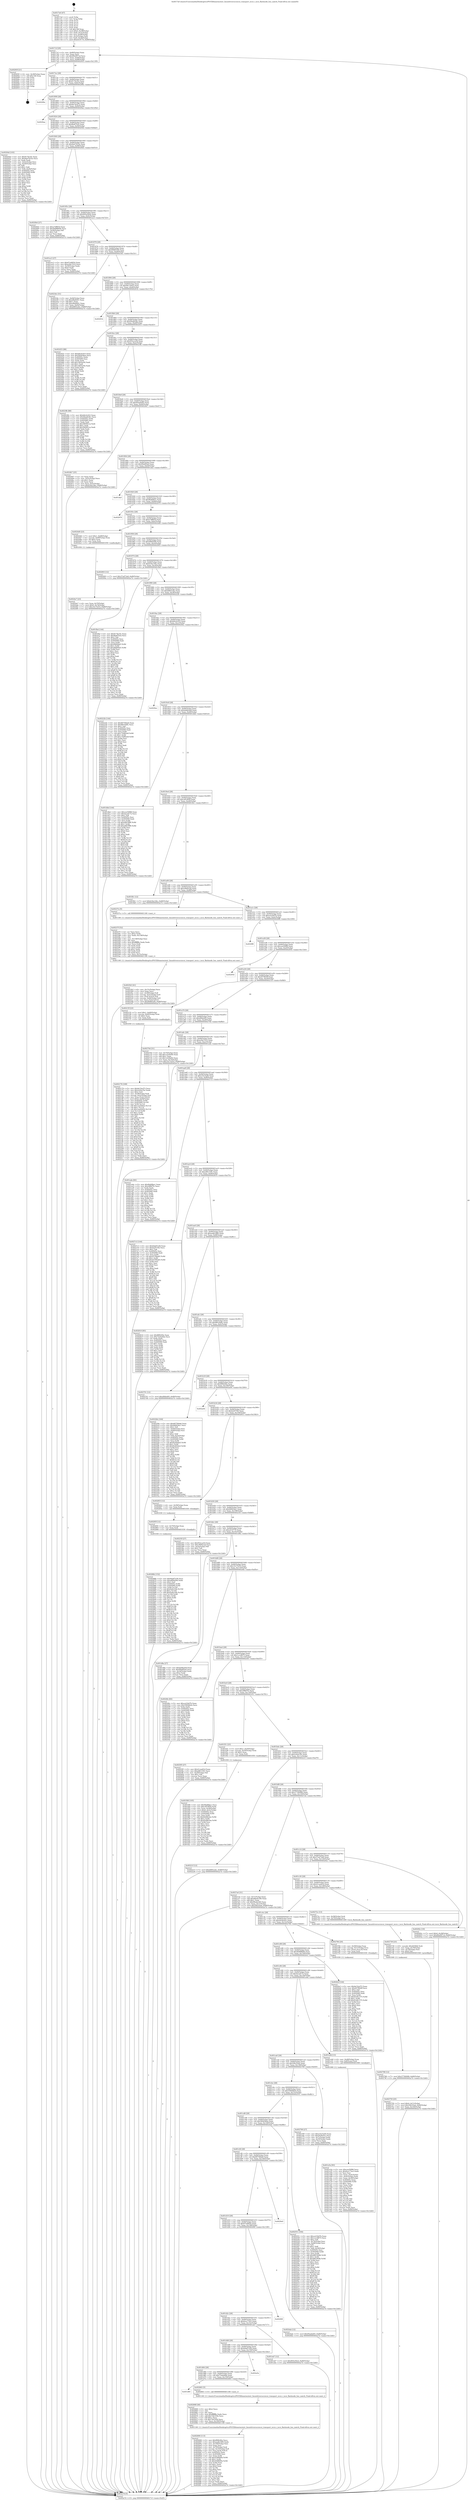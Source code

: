 digraph "0x4017a0" {
  label = "0x4017a0 (/mnt/c/Users/mathe/Desktop/tcc/POCII/binaries/extr_linuxdriversscsiscsi_transport_iscsi.c_iscsi_flashnode_bus_match_Final-ollvm.out::main(0))"
  labelloc = "t"
  node[shape=record]

  Entry [label="",width=0.3,height=0.3,shape=circle,fillcolor=black,style=filled]
  "0x4017cf" [label="{
     0x4017cf [29]\l
     | [instrs]\l
     &nbsp;&nbsp;0x4017cf \<+3\>: mov -0x80(%rbp),%eax\l
     &nbsp;&nbsp;0x4017d2 \<+2\>: mov %eax,%ecx\l
     &nbsp;&nbsp;0x4017d4 \<+6\>: sub $0x80e0971d,%ecx\l
     &nbsp;&nbsp;0x4017da \<+6\>: mov %eax,-0x84(%rbp)\l
     &nbsp;&nbsp;0x4017e0 \<+6\>: mov %ecx,-0x88(%rbp)\l
     &nbsp;&nbsp;0x4017e6 \<+6\>: je 000000000040293f \<main+0x119f\>\l
  }"]
  "0x40293f" [label="{
     0x40293f [21]\l
     | [instrs]\l
     &nbsp;&nbsp;0x40293f \<+3\>: mov -0x38(%rbp),%eax\l
     &nbsp;&nbsp;0x402942 \<+7\>: add $0x148,%rsp\l
     &nbsp;&nbsp;0x402949 \<+1\>: pop %rbx\l
     &nbsp;&nbsp;0x40294a \<+2\>: pop %r12\l
     &nbsp;&nbsp;0x40294c \<+2\>: pop %r13\l
     &nbsp;&nbsp;0x40294e \<+2\>: pop %r14\l
     &nbsp;&nbsp;0x402950 \<+2\>: pop %r15\l
     &nbsp;&nbsp;0x402952 \<+1\>: pop %rbp\l
     &nbsp;&nbsp;0x402953 \<+1\>: ret\l
  }"]
  "0x4017ec" [label="{
     0x4017ec [28]\l
     | [instrs]\l
     &nbsp;&nbsp;0x4017ec \<+5\>: jmp 00000000004017f1 \<main+0x51\>\l
     &nbsp;&nbsp;0x4017f1 \<+6\>: mov -0x84(%rbp),%eax\l
     &nbsp;&nbsp;0x4017f7 \<+5\>: sub $0x817fe16c,%eax\l
     &nbsp;&nbsp;0x4017fc \<+6\>: mov %eax,-0x8c(%rbp)\l
     &nbsp;&nbsp;0x401802 \<+6\>: je 000000000040299e \<main+0x11fe\>\l
  }"]
  Exit [label="",width=0.3,height=0.3,shape=circle,fillcolor=black,style=filled,peripheries=2]
  "0x40299e" [label="{
     0x40299e\l
  }", style=dashed]
  "0x401808" [label="{
     0x401808 [28]\l
     | [instrs]\l
     &nbsp;&nbsp;0x401808 \<+5\>: jmp 000000000040180d \<main+0x6d\>\l
     &nbsp;&nbsp;0x40180d \<+6\>: mov -0x84(%rbp),%eax\l
     &nbsp;&nbsp;0x401813 \<+5\>: sub $0x8a7dcd72,%eax\l
     &nbsp;&nbsp;0x401818 \<+6\>: mov %eax,-0x90(%rbp)\l
     &nbsp;&nbsp;0x40181e \<+6\>: je 00000000004029aa \<main+0x120a\>\l
  }"]
  "0x40286b" [label="{
     0x40286b [152]\l
     | [instrs]\l
     &nbsp;&nbsp;0x40286b \<+5\>: mov $0x6da87e58,%ecx\l
     &nbsp;&nbsp;0x402870 \<+5\>: mov $0xa8f4d294,%edx\l
     &nbsp;&nbsp;0x402875 \<+3\>: mov $0x1,%sil\l
     &nbsp;&nbsp;0x402878 \<+8\>: mov 0x40505c,%r8d\l
     &nbsp;&nbsp;0x402880 \<+8\>: mov 0x405060,%r9d\l
     &nbsp;&nbsp;0x402888 \<+3\>: mov %r8d,%r10d\l
     &nbsp;&nbsp;0x40288b \<+7\>: sub $0xf2a6c54b,%r10d\l
     &nbsp;&nbsp;0x402892 \<+4\>: sub $0x1,%r10d\l
     &nbsp;&nbsp;0x402896 \<+7\>: add $0xf2a6c54b,%r10d\l
     &nbsp;&nbsp;0x40289d \<+4\>: imul %r10d,%r8d\l
     &nbsp;&nbsp;0x4028a1 \<+4\>: and $0x1,%r8d\l
     &nbsp;&nbsp;0x4028a5 \<+4\>: cmp $0x0,%r8d\l
     &nbsp;&nbsp;0x4028a9 \<+4\>: sete %r11b\l
     &nbsp;&nbsp;0x4028ad \<+4\>: cmp $0xa,%r9d\l
     &nbsp;&nbsp;0x4028b1 \<+3\>: setl %bl\l
     &nbsp;&nbsp;0x4028b4 \<+3\>: mov %r11b,%r14b\l
     &nbsp;&nbsp;0x4028b7 \<+4\>: xor $0xff,%r14b\l
     &nbsp;&nbsp;0x4028bb \<+3\>: mov %bl,%r15b\l
     &nbsp;&nbsp;0x4028be \<+4\>: xor $0xff,%r15b\l
     &nbsp;&nbsp;0x4028c2 \<+4\>: xor $0x0,%sil\l
     &nbsp;&nbsp;0x4028c6 \<+3\>: mov %r14b,%r12b\l
     &nbsp;&nbsp;0x4028c9 \<+4\>: and $0x0,%r12b\l
     &nbsp;&nbsp;0x4028cd \<+3\>: and %sil,%r11b\l
     &nbsp;&nbsp;0x4028d0 \<+3\>: mov %r15b,%r13b\l
     &nbsp;&nbsp;0x4028d3 \<+4\>: and $0x0,%r13b\l
     &nbsp;&nbsp;0x4028d7 \<+3\>: and %sil,%bl\l
     &nbsp;&nbsp;0x4028da \<+3\>: or %r11b,%r12b\l
     &nbsp;&nbsp;0x4028dd \<+3\>: or %bl,%r13b\l
     &nbsp;&nbsp;0x4028e0 \<+3\>: xor %r13b,%r12b\l
     &nbsp;&nbsp;0x4028e3 \<+3\>: or %r15b,%r14b\l
     &nbsp;&nbsp;0x4028e6 \<+4\>: xor $0xff,%r14b\l
     &nbsp;&nbsp;0x4028ea \<+4\>: or $0x0,%sil\l
     &nbsp;&nbsp;0x4028ee \<+3\>: and %sil,%r14b\l
     &nbsp;&nbsp;0x4028f1 \<+3\>: or %r14b,%r12b\l
     &nbsp;&nbsp;0x4028f4 \<+4\>: test $0x1,%r12b\l
     &nbsp;&nbsp;0x4028f8 \<+3\>: cmovne %edx,%ecx\l
     &nbsp;&nbsp;0x4028fb \<+3\>: mov %ecx,-0x80(%rbp)\l
     &nbsp;&nbsp;0x4028fe \<+5\>: jmp 0000000000402a7d \<main+0x12dd\>\l
  }"]
  "0x4029aa" [label="{
     0x4029aa\l
  }", style=dashed]
  "0x401824" [label="{
     0x401824 [28]\l
     | [instrs]\l
     &nbsp;&nbsp;0x401824 \<+5\>: jmp 0000000000401829 \<main+0x89\>\l
     &nbsp;&nbsp;0x401829 \<+6\>: mov -0x84(%rbp),%eax\l
     &nbsp;&nbsp;0x40182f \<+5\>: sub $0x8bdf70cb,%eax\l
     &nbsp;&nbsp;0x401834 \<+6\>: mov %eax,-0x94(%rbp)\l
     &nbsp;&nbsp;0x40183a \<+6\>: je 000000000040204d \<main+0x8ad\>\l
  }"]
  "0x40285f" [label="{
     0x40285f [12]\l
     | [instrs]\l
     &nbsp;&nbsp;0x40285f \<+4\>: mov -0x70(%rbp),%rax\l
     &nbsp;&nbsp;0x402863 \<+3\>: mov %rax,%rdi\l
     &nbsp;&nbsp;0x402866 \<+5\>: call 0000000000401030 \<free@plt\>\l
     | [calls]\l
     &nbsp;&nbsp;0x401030 \{1\} (unknown)\l
  }"]
  "0x40204d" [label="{
     0x40204d [103]\l
     | [instrs]\l
     &nbsp;&nbsp;0x40204d \<+5\>: mov $0x817fe16c,%eax\l
     &nbsp;&nbsp;0x402052 \<+5\>: mov $0x8eb7b53e,%ecx\l
     &nbsp;&nbsp;0x402057 \<+2\>: xor %edx,%edx\l
     &nbsp;&nbsp;0x402059 \<+3\>: mov -0x5c(%rbp),%esi\l
     &nbsp;&nbsp;0x40205c \<+3\>: cmp -0x50(%rbp),%esi\l
     &nbsp;&nbsp;0x40205f \<+4\>: setl %dil\l
     &nbsp;&nbsp;0x402063 \<+4\>: and $0x1,%dil\l
     &nbsp;&nbsp;0x402067 \<+4\>: mov %dil,-0x2b(%rbp)\l
     &nbsp;&nbsp;0x40206b \<+7\>: mov 0x40505c,%esi\l
     &nbsp;&nbsp;0x402072 \<+8\>: mov 0x405060,%r8d\l
     &nbsp;&nbsp;0x40207a \<+3\>: sub $0x1,%edx\l
     &nbsp;&nbsp;0x40207d \<+3\>: mov %esi,%r9d\l
     &nbsp;&nbsp;0x402080 \<+3\>: add %edx,%r9d\l
     &nbsp;&nbsp;0x402083 \<+4\>: imul %r9d,%esi\l
     &nbsp;&nbsp;0x402087 \<+3\>: and $0x1,%esi\l
     &nbsp;&nbsp;0x40208a \<+3\>: cmp $0x0,%esi\l
     &nbsp;&nbsp;0x40208d \<+4\>: sete %dil\l
     &nbsp;&nbsp;0x402091 \<+4\>: cmp $0xa,%r8d\l
     &nbsp;&nbsp;0x402095 \<+4\>: setl %r10b\l
     &nbsp;&nbsp;0x402099 \<+3\>: mov %dil,%r11b\l
     &nbsp;&nbsp;0x40209c \<+3\>: and %r10b,%r11b\l
     &nbsp;&nbsp;0x40209f \<+3\>: xor %r10b,%dil\l
     &nbsp;&nbsp;0x4020a2 \<+3\>: or %dil,%r11b\l
     &nbsp;&nbsp;0x4020a5 \<+4\>: test $0x1,%r11b\l
     &nbsp;&nbsp;0x4020a9 \<+3\>: cmovne %ecx,%eax\l
     &nbsp;&nbsp;0x4020ac \<+3\>: mov %eax,-0x80(%rbp)\l
     &nbsp;&nbsp;0x4020af \<+5\>: jmp 0000000000402a7d \<main+0x12dd\>\l
  }"]
  "0x401840" [label="{
     0x401840 [28]\l
     | [instrs]\l
     &nbsp;&nbsp;0x401840 \<+5\>: jmp 0000000000401845 \<main+0xa5\>\l
     &nbsp;&nbsp;0x401845 \<+6\>: mov -0x84(%rbp),%eax\l
     &nbsp;&nbsp;0x40184b \<+5\>: sub $0x8eb7b53e,%eax\l
     &nbsp;&nbsp;0x401850 \<+6\>: mov %eax,-0x98(%rbp)\l
     &nbsp;&nbsp;0x401856 \<+6\>: je 00000000004020b4 \<main+0x914\>\l
  }"]
  "0x402798" [label="{
     0x402798 [12]\l
     | [instrs]\l
     &nbsp;&nbsp;0x402798 \<+7\>: movl $0x37760089,-0x80(%rbp)\l
     &nbsp;&nbsp;0x40279f \<+5\>: jmp 0000000000402a7d \<main+0x12dd\>\l
  }"]
  "0x4020b4" [label="{
     0x4020b4 [27]\l
     | [instrs]\l
     &nbsp;&nbsp;0x4020b4 \<+5\>: mov $0xa7dff45d,%eax\l
     &nbsp;&nbsp;0x4020b9 \<+5\>: mov $0x4b988b94,%ecx\l
     &nbsp;&nbsp;0x4020be \<+3\>: mov -0x2b(%rbp),%dl\l
     &nbsp;&nbsp;0x4020c1 \<+3\>: test $0x1,%dl\l
     &nbsp;&nbsp;0x4020c4 \<+3\>: cmovne %ecx,%eax\l
     &nbsp;&nbsp;0x4020c7 \<+3\>: mov %eax,-0x80(%rbp)\l
     &nbsp;&nbsp;0x4020ca \<+5\>: jmp 0000000000402a7d \<main+0x12dd\>\l
  }"]
  "0x40185c" [label="{
     0x40185c [28]\l
     | [instrs]\l
     &nbsp;&nbsp;0x40185c \<+5\>: jmp 0000000000401861 \<main+0xc1\>\l
     &nbsp;&nbsp;0x401861 \<+6\>: mov -0x84(%rbp),%eax\l
     &nbsp;&nbsp;0x401867 \<+5\>: sub $0x905e50e4,%eax\l
     &nbsp;&nbsp;0x40186c \<+6\>: mov %eax,-0x9c(%rbp)\l
     &nbsp;&nbsp;0x401872 \<+6\>: je 0000000000401ec3 \<main+0x723\>\l
  }"]
  "0x402750" [label="{
     0x402750 [25]\l
     | [instrs]\l
     &nbsp;&nbsp;0x402750 \<+7\>: movl $0x0,-0x7c(%rbp)\l
     &nbsp;&nbsp;0x402757 \<+7\>: movl $0x50fc55a4,-0x80(%rbp)\l
     &nbsp;&nbsp;0x40275e \<+6\>: mov %eax,-0x164(%rbp)\l
     &nbsp;&nbsp;0x402764 \<+5\>: jmp 0000000000402a7d \<main+0x12dd\>\l
  }"]
  "0x401ec3" [label="{
     0x401ec3 [27]\l
     | [instrs]\l
     &nbsp;&nbsp;0x401ec3 \<+5\>: mov $0x67e46f24,%eax\l
     &nbsp;&nbsp;0x401ec8 \<+5\>: mov $0xe29e7410,%ecx\l
     &nbsp;&nbsp;0x401ecd \<+3\>: mov -0x30(%rbp),%edx\l
     &nbsp;&nbsp;0x401ed0 \<+3\>: cmp $0x0,%edx\l
     &nbsp;&nbsp;0x401ed3 \<+3\>: cmove %ecx,%eax\l
     &nbsp;&nbsp;0x401ed6 \<+3\>: mov %eax,-0x80(%rbp)\l
     &nbsp;&nbsp;0x401ed9 \<+5\>: jmp 0000000000402a7d \<main+0x12dd\>\l
  }"]
  "0x401878" [label="{
     0x401878 [28]\l
     | [instrs]\l
     &nbsp;&nbsp;0x401878 \<+5\>: jmp 000000000040187d \<main+0xdd\>\l
     &nbsp;&nbsp;0x40187d \<+6\>: mov -0x84(%rbp),%eax\l
     &nbsp;&nbsp;0x401883 \<+5\>: sub $0x909652f4,%eax\l
     &nbsp;&nbsp;0x401888 \<+6\>: mov %eax,-0xa0(%rbp)\l
     &nbsp;&nbsp;0x40188e \<+6\>: je 00000000004023dc \<main+0xc3c\>\l
  }"]
  "0x402739" [label="{
     0x402739 [23]\l
     | [instrs]\l
     &nbsp;&nbsp;0x402739 \<+10\>: movabs $0x4030b6,%rdi\l
     &nbsp;&nbsp;0x402743 \<+3\>: mov %eax,-0x78(%rbp)\l
     &nbsp;&nbsp;0x402746 \<+3\>: mov -0x78(%rbp),%esi\l
     &nbsp;&nbsp;0x402749 \<+2\>: mov $0x0,%al\l
     &nbsp;&nbsp;0x40274b \<+5\>: call 0000000000401040 \<printf@plt\>\l
     | [calls]\l
     &nbsp;&nbsp;0x401040 \{1\} (unknown)\l
  }"]
  "0x4023dc" [label="{
     0x4023dc [31]\l
     | [instrs]\l
     &nbsp;&nbsp;0x4023dc \<+3\>: mov -0x64(%rbp),%eax\l
     &nbsp;&nbsp;0x4023df \<+5\>: sub $0xef6a8d41,%eax\l
     &nbsp;&nbsp;0x4023e4 \<+3\>: add $0x1,%eax\l
     &nbsp;&nbsp;0x4023e7 \<+5\>: add $0xef6a8d41,%eax\l
     &nbsp;&nbsp;0x4023ec \<+3\>: mov %eax,-0x64(%rbp)\l
     &nbsp;&nbsp;0x4023ef \<+7\>: movl $0xb865cebc,-0x80(%rbp)\l
     &nbsp;&nbsp;0x4023f6 \<+5\>: jmp 0000000000402a7d \<main+0x12dd\>\l
  }"]
  "0x401894" [label="{
     0x401894 [28]\l
     | [instrs]\l
     &nbsp;&nbsp;0x401894 \<+5\>: jmp 0000000000401899 \<main+0xf9\>\l
     &nbsp;&nbsp;0x401899 \<+6\>: mov -0x84(%rbp),%eax\l
     &nbsp;&nbsp;0x40189f \<+5\>: sub $0x94c7aba5,%eax\l
     &nbsp;&nbsp;0x4018a4 \<+6\>: mov %eax,-0xa4(%rbp)\l
     &nbsp;&nbsp;0x4018aa \<+6\>: je 000000000040291b \<main+0x117b\>\l
  }"]
  "0x402690" [label="{
     0x402690 [113]\l
     | [instrs]\l
     &nbsp;&nbsp;0x402690 \<+5\>: mov $0xf89fc60e,%ecx\l
     &nbsp;&nbsp;0x402695 \<+5\>: mov $0xeadb1880,%edx\l
     &nbsp;&nbsp;0x40269a \<+6\>: mov -0x160(%rbp),%esi\l
     &nbsp;&nbsp;0x4026a0 \<+3\>: imul %eax,%esi\l
     &nbsp;&nbsp;0x4026a3 \<+4\>: mov -0x70(%rbp),%rdi\l
     &nbsp;&nbsp;0x4026a7 \<+4\>: movslq -0x74(%rbp),%r8\l
     &nbsp;&nbsp;0x4026ab \<+4\>: mov %esi,(%rdi,%r8,4)\l
     &nbsp;&nbsp;0x4026af \<+7\>: mov 0x40505c,%eax\l
     &nbsp;&nbsp;0x4026b6 \<+7\>: mov 0x405060,%esi\l
     &nbsp;&nbsp;0x4026bd \<+3\>: mov %eax,%r9d\l
     &nbsp;&nbsp;0x4026c0 \<+7\>: add $0x4368bf0a,%r9d\l
     &nbsp;&nbsp;0x4026c7 \<+4\>: sub $0x1,%r9d\l
     &nbsp;&nbsp;0x4026cb \<+7\>: sub $0x4368bf0a,%r9d\l
     &nbsp;&nbsp;0x4026d2 \<+4\>: imul %r9d,%eax\l
     &nbsp;&nbsp;0x4026d6 \<+3\>: and $0x1,%eax\l
     &nbsp;&nbsp;0x4026d9 \<+3\>: cmp $0x0,%eax\l
     &nbsp;&nbsp;0x4026dc \<+4\>: sete %r10b\l
     &nbsp;&nbsp;0x4026e0 \<+3\>: cmp $0xa,%esi\l
     &nbsp;&nbsp;0x4026e3 \<+4\>: setl %r11b\l
     &nbsp;&nbsp;0x4026e7 \<+3\>: mov %r10b,%bl\l
     &nbsp;&nbsp;0x4026ea \<+3\>: and %r11b,%bl\l
     &nbsp;&nbsp;0x4026ed \<+3\>: xor %r11b,%r10b\l
     &nbsp;&nbsp;0x4026f0 \<+3\>: or %r10b,%bl\l
     &nbsp;&nbsp;0x4026f3 \<+3\>: test $0x1,%bl\l
     &nbsp;&nbsp;0x4026f6 \<+3\>: cmovne %edx,%ecx\l
     &nbsp;&nbsp;0x4026f9 \<+3\>: mov %ecx,-0x80(%rbp)\l
     &nbsp;&nbsp;0x4026fc \<+5\>: jmp 0000000000402a7d \<main+0x12dd\>\l
  }"]
  "0x40291b" [label="{
     0x40291b\l
  }", style=dashed]
  "0x4018b0" [label="{
     0x4018b0 [28]\l
     | [instrs]\l
     &nbsp;&nbsp;0x4018b0 \<+5\>: jmp 00000000004018b5 \<main+0x115\>\l
     &nbsp;&nbsp;0x4018b5 \<+6\>: mov -0x84(%rbp),%eax\l
     &nbsp;&nbsp;0x4018bb \<+5\>: sub $0x94edb3bc,%eax\l
     &nbsp;&nbsp;0x4018c0 \<+6\>: mov %eax,-0xa8(%rbp)\l
     &nbsp;&nbsp;0x4018c6 \<+6\>: je 0000000000402453 \<main+0xcb3\>\l
  }"]
  "0x402668" [label="{
     0x402668 [40]\l
     | [instrs]\l
     &nbsp;&nbsp;0x402668 \<+5\>: mov $0x2,%ecx\l
     &nbsp;&nbsp;0x40266d \<+1\>: cltd\l
     &nbsp;&nbsp;0x40266e \<+2\>: idiv %ecx\l
     &nbsp;&nbsp;0x402670 \<+6\>: imul $0xfffffffe,%edx,%ecx\l
     &nbsp;&nbsp;0x402676 \<+6\>: add $0x72b193b,%ecx\l
     &nbsp;&nbsp;0x40267c \<+3\>: add $0x1,%ecx\l
     &nbsp;&nbsp;0x40267f \<+6\>: sub $0x72b193b,%ecx\l
     &nbsp;&nbsp;0x402685 \<+6\>: mov %ecx,-0x160(%rbp)\l
     &nbsp;&nbsp;0x40268b \<+5\>: call 0000000000401160 \<next_i\>\l
     | [calls]\l
     &nbsp;&nbsp;0x401160 \{1\} (/mnt/c/Users/mathe/Desktop/tcc/POCII/binaries/extr_linuxdriversscsiscsi_transport_iscsi.c_iscsi_flashnode_bus_match_Final-ollvm.out::next_i)\l
  }"]
  "0x402453" [label="{
     0x402453 [88]\l
     | [instrs]\l
     &nbsp;&nbsp;0x402453 \<+5\>: mov $0xb8c0c023,%eax\l
     &nbsp;&nbsp;0x402458 \<+5\>: mov $0x582636ea,%ecx\l
     &nbsp;&nbsp;0x40245d \<+7\>: mov 0x40505c,%edx\l
     &nbsp;&nbsp;0x402464 \<+7\>: mov 0x405060,%esi\l
     &nbsp;&nbsp;0x40246b \<+2\>: mov %edx,%edi\l
     &nbsp;&nbsp;0x40246d \<+6\>: add $0x1465ac92,%edi\l
     &nbsp;&nbsp;0x402473 \<+3\>: sub $0x1,%edi\l
     &nbsp;&nbsp;0x402476 \<+6\>: sub $0x1465ac92,%edi\l
     &nbsp;&nbsp;0x40247c \<+3\>: imul %edi,%edx\l
     &nbsp;&nbsp;0x40247f \<+3\>: and $0x1,%edx\l
     &nbsp;&nbsp;0x402482 \<+3\>: cmp $0x0,%edx\l
     &nbsp;&nbsp;0x402485 \<+4\>: sete %r8b\l
     &nbsp;&nbsp;0x402489 \<+3\>: cmp $0xa,%esi\l
     &nbsp;&nbsp;0x40248c \<+4\>: setl %r9b\l
     &nbsp;&nbsp;0x402490 \<+3\>: mov %r8b,%r10b\l
     &nbsp;&nbsp;0x402493 \<+3\>: and %r9b,%r10b\l
     &nbsp;&nbsp;0x402496 \<+3\>: xor %r9b,%r8b\l
     &nbsp;&nbsp;0x402499 \<+3\>: or %r8b,%r10b\l
     &nbsp;&nbsp;0x40249c \<+4\>: test $0x1,%r10b\l
     &nbsp;&nbsp;0x4024a0 \<+3\>: cmovne %ecx,%eax\l
     &nbsp;&nbsp;0x4024a3 \<+3\>: mov %eax,-0x80(%rbp)\l
     &nbsp;&nbsp;0x4024a6 \<+5\>: jmp 0000000000402a7d \<main+0x12dd\>\l
  }"]
  "0x4018cc" [label="{
     0x4018cc [28]\l
     | [instrs]\l
     &nbsp;&nbsp;0x4018cc \<+5\>: jmp 00000000004018d1 \<main+0x131\>\l
     &nbsp;&nbsp;0x4018d1 \<+6\>: mov -0x84(%rbp),%eax\l
     &nbsp;&nbsp;0x4018d7 \<+5\>: sub $0x952cca5d,%eax\l
     &nbsp;&nbsp;0x4018dc \<+6\>: mov %eax,-0xac(%rbp)\l
     &nbsp;&nbsp;0x4018e2 \<+6\>: je 00000000004023fb \<main+0xc5b\>\l
  }"]
  "0x401d80" [label="{
     0x401d80\l
  }", style=dashed]
  "0x4023fb" [label="{
     0x4023fb [88]\l
     | [instrs]\l
     &nbsp;&nbsp;0x4023fb \<+5\>: mov $0xb8c0c023,%eax\l
     &nbsp;&nbsp;0x402400 \<+5\>: mov $0x94edb3bc,%ecx\l
     &nbsp;&nbsp;0x402405 \<+7\>: mov 0x40505c,%edx\l
     &nbsp;&nbsp;0x40240c \<+7\>: mov 0x405060,%esi\l
     &nbsp;&nbsp;0x402413 \<+2\>: mov %edx,%edi\l
     &nbsp;&nbsp;0x402415 \<+6\>: sub $0x590491ca,%edi\l
     &nbsp;&nbsp;0x40241b \<+3\>: sub $0x1,%edi\l
     &nbsp;&nbsp;0x40241e \<+6\>: add $0x590491ca,%edi\l
     &nbsp;&nbsp;0x402424 \<+3\>: imul %edi,%edx\l
     &nbsp;&nbsp;0x402427 \<+3\>: and $0x1,%edx\l
     &nbsp;&nbsp;0x40242a \<+3\>: cmp $0x0,%edx\l
     &nbsp;&nbsp;0x40242d \<+4\>: sete %r8b\l
     &nbsp;&nbsp;0x402431 \<+3\>: cmp $0xa,%esi\l
     &nbsp;&nbsp;0x402434 \<+4\>: setl %r9b\l
     &nbsp;&nbsp;0x402438 \<+3\>: mov %r8b,%r10b\l
     &nbsp;&nbsp;0x40243b \<+3\>: and %r9b,%r10b\l
     &nbsp;&nbsp;0x40243e \<+3\>: xor %r9b,%r8b\l
     &nbsp;&nbsp;0x402441 \<+3\>: or %r8b,%r10b\l
     &nbsp;&nbsp;0x402444 \<+4\>: test $0x1,%r10b\l
     &nbsp;&nbsp;0x402448 \<+3\>: cmovne %ecx,%eax\l
     &nbsp;&nbsp;0x40244b \<+3\>: mov %eax,-0x80(%rbp)\l
     &nbsp;&nbsp;0x40244e \<+5\>: jmp 0000000000402a7d \<main+0x12dd\>\l
  }"]
  "0x4018e8" [label="{
     0x4018e8 [28]\l
     | [instrs]\l
     &nbsp;&nbsp;0x4018e8 \<+5\>: jmp 00000000004018ed \<main+0x14d\>\l
     &nbsp;&nbsp;0x4018ed \<+6\>: mov -0x84(%rbp),%eax\l
     &nbsp;&nbsp;0x4018f3 \<+5\>: sub $0x95aebd45,%eax\l
     &nbsp;&nbsp;0x4018f8 \<+6\>: mov %eax,-0xb0(%rbp)\l
     &nbsp;&nbsp;0x4018fe \<+6\>: je 00000000004024b7 \<main+0xd17\>\l
  }"]
  "0x402663" [label="{
     0x402663 [5]\l
     | [instrs]\l
     &nbsp;&nbsp;0x402663 \<+5\>: call 0000000000401160 \<next_i\>\l
     | [calls]\l
     &nbsp;&nbsp;0x401160 \{1\} (/mnt/c/Users/mathe/Desktop/tcc/POCII/binaries/extr_linuxdriversscsiscsi_transport_iscsi.c_iscsi_flashnode_bus_match_Final-ollvm.out::next_i)\l
  }"]
  "0x4024b7" [label="{
     0x4024b7 [25]\l
     | [instrs]\l
     &nbsp;&nbsp;0x4024b7 \<+2\>: xor %eax,%eax\l
     &nbsp;&nbsp;0x4024b9 \<+3\>: mov -0x5c(%rbp),%ecx\l
     &nbsp;&nbsp;0x4024bc \<+3\>: sub $0x1,%eax\l
     &nbsp;&nbsp;0x4024bf \<+2\>: sub %eax,%ecx\l
     &nbsp;&nbsp;0x4024c1 \<+3\>: mov %ecx,-0x5c(%rbp)\l
     &nbsp;&nbsp;0x4024c4 \<+7\>: movl $0xb34a14bc,-0x80(%rbp)\l
     &nbsp;&nbsp;0x4024cb \<+5\>: jmp 0000000000402a7d \<main+0x12dd\>\l
  }"]
  "0x401904" [label="{
     0x401904 [28]\l
     | [instrs]\l
     &nbsp;&nbsp;0x401904 \<+5\>: jmp 0000000000401909 \<main+0x169\>\l
     &nbsp;&nbsp;0x401909 \<+6\>: mov -0x84(%rbp),%eax\l
     &nbsp;&nbsp;0x40190f \<+5\>: sub $0x99a6f5ad,%eax\l
     &nbsp;&nbsp;0x401914 \<+6\>: mov %eax,-0xb4(%rbp)\l
     &nbsp;&nbsp;0x40191a \<+6\>: je 0000000000401da5 \<main+0x605\>\l
  }"]
  "0x401d64" [label="{
     0x401d64 [28]\l
     | [instrs]\l
     &nbsp;&nbsp;0x401d64 \<+5\>: jmp 0000000000401d69 \<main+0x5c9\>\l
     &nbsp;&nbsp;0x401d69 \<+6\>: mov -0x84(%rbp),%eax\l
     &nbsp;&nbsp;0x401d6f \<+5\>: sub $0x73a4e6da,%eax\l
     &nbsp;&nbsp;0x401d74 \<+6\>: mov %eax,-0x154(%rbp)\l
     &nbsp;&nbsp;0x401d7a \<+6\>: je 0000000000402663 \<main+0xec3\>\l
  }"]
  "0x401da5" [label="{
     0x401da5\l
  }", style=dashed]
  "0x401920" [label="{
     0x401920 [28]\l
     | [instrs]\l
     &nbsp;&nbsp;0x401920 \<+5\>: jmp 0000000000401925 \<main+0x185\>\l
     &nbsp;&nbsp;0x401925 \<+6\>: mov -0x84(%rbp),%eax\l
     &nbsp;&nbsp;0x40192b \<+5\>: sub $0x9bdfdbe1,%eax\l
     &nbsp;&nbsp;0x401930 \<+6\>: mov %eax,-0xb8(%rbp)\l
     &nbsp;&nbsp;0x401936 \<+6\>: je 0000000000402970 \<main+0x11d0\>\l
  }"]
  "0x402a5e" [label="{
     0x402a5e\l
  }", style=dashed]
  "0x402970" [label="{
     0x402970\l
  }", style=dashed]
  "0x40193c" [label="{
     0x40193c [28]\l
     | [instrs]\l
     &nbsp;&nbsp;0x40193c \<+5\>: jmp 0000000000401941 \<main+0x1a1\>\l
     &nbsp;&nbsp;0x401941 \<+6\>: mov -0x84(%rbp),%eax\l
     &nbsp;&nbsp;0x401947 \<+5\>: sub $0xa7dff45d,%eax\l
     &nbsp;&nbsp;0x40194c \<+6\>: mov %eax,-0xbc(%rbp)\l
     &nbsp;&nbsp;0x401952 \<+6\>: je 00000000004024d0 \<main+0xd30\>\l
  }"]
  "0x4024e7" [label="{
     0x4024e7 [23]\l
     | [instrs]\l
     &nbsp;&nbsp;0x4024e7 \<+4\>: mov %rax,-0x70(%rbp)\l
     &nbsp;&nbsp;0x4024eb \<+7\>: movl $0x0,-0x74(%rbp)\l
     &nbsp;&nbsp;0x4024f2 \<+7\>: movl $0x10c75253,-0x80(%rbp)\l
     &nbsp;&nbsp;0x4024f9 \<+5\>: jmp 0000000000402a7d \<main+0x12dd\>\l
  }"]
  "0x4024d0" [label="{
     0x4024d0 [23]\l
     | [instrs]\l
     &nbsp;&nbsp;0x4024d0 \<+7\>: movl $0x1,-0x68(%rbp)\l
     &nbsp;&nbsp;0x4024d7 \<+4\>: movslq -0x68(%rbp),%rax\l
     &nbsp;&nbsp;0x4024db \<+4\>: shl $0x2,%rax\l
     &nbsp;&nbsp;0x4024df \<+3\>: mov %rax,%rdi\l
     &nbsp;&nbsp;0x4024e2 \<+5\>: call 0000000000401050 \<malloc@plt\>\l
     | [calls]\l
     &nbsp;&nbsp;0x401050 \{1\} (unknown)\l
  }"]
  "0x401958" [label="{
     0x401958 [28]\l
     | [instrs]\l
     &nbsp;&nbsp;0x401958 \<+5\>: jmp 000000000040195d \<main+0x1bd\>\l
     &nbsp;&nbsp;0x40195d \<+6\>: mov -0x84(%rbp),%eax\l
     &nbsp;&nbsp;0x401963 \<+5\>: sub $0xa8f4d294,%eax\l
     &nbsp;&nbsp;0x401968 \<+6\>: mov %eax,-0xc0(%rbp)\l
     &nbsp;&nbsp;0x40196e \<+6\>: je 0000000000402903 \<main+0x1163\>\l
  }"]
  "0x4023b3" [label="{
     0x4023b3 [41]\l
     | [instrs]\l
     &nbsp;&nbsp;0x4023b3 \<+6\>: mov -0x15c(%rbp),%ecx\l
     &nbsp;&nbsp;0x4023b9 \<+3\>: imul %eax,%ecx\l
     &nbsp;&nbsp;0x4023bc \<+4\>: mov -0x58(%rbp),%r8\l
     &nbsp;&nbsp;0x4023c0 \<+4\>: movslq -0x5c(%rbp),%r9\l
     &nbsp;&nbsp;0x4023c4 \<+4\>: mov (%r8,%r9,8),%r8\l
     &nbsp;&nbsp;0x4023c8 \<+4\>: movslq -0x64(%rbp),%r9\l
     &nbsp;&nbsp;0x4023cc \<+4\>: mov %ecx,(%r8,%r9,4)\l
     &nbsp;&nbsp;0x4023d0 \<+7\>: movl $0x909652f4,-0x80(%rbp)\l
     &nbsp;&nbsp;0x4023d7 \<+5\>: jmp 0000000000402a7d \<main+0x12dd\>\l
  }"]
  "0x402903" [label="{
     0x402903 [12]\l
     | [instrs]\l
     &nbsp;&nbsp;0x402903 \<+7\>: movl $0x37ed73e8,-0x80(%rbp)\l
     &nbsp;&nbsp;0x40290a \<+5\>: jmp 0000000000402a7d \<main+0x12dd\>\l
  }"]
  "0x401974" [label="{
     0x401974 [28]\l
     | [instrs]\l
     &nbsp;&nbsp;0x401974 \<+5\>: jmp 0000000000401979 \<main+0x1d9\>\l
     &nbsp;&nbsp;0x401979 \<+6\>: mov -0x84(%rbp),%eax\l
     &nbsp;&nbsp;0x40197f \<+5\>: sub $0xb34a14bc,%eax\l
     &nbsp;&nbsp;0x401984 \<+6\>: mov %eax,-0xc4(%rbp)\l
     &nbsp;&nbsp;0x40198a \<+6\>: je 0000000000401fbd \<main+0x81d\>\l
  }"]
  "0x40237f" [label="{
     0x40237f [52]\l
     | [instrs]\l
     &nbsp;&nbsp;0x40237f \<+2\>: xor %ecx,%ecx\l
     &nbsp;&nbsp;0x402381 \<+5\>: mov $0x2,%edx\l
     &nbsp;&nbsp;0x402386 \<+6\>: mov %edx,-0x158(%rbp)\l
     &nbsp;&nbsp;0x40238c \<+1\>: cltd\l
     &nbsp;&nbsp;0x40238d \<+6\>: mov -0x158(%rbp),%esi\l
     &nbsp;&nbsp;0x402393 \<+2\>: idiv %esi\l
     &nbsp;&nbsp;0x402395 \<+6\>: imul $0xfffffffe,%edx,%edx\l
     &nbsp;&nbsp;0x40239b \<+2\>: mov %ecx,%edi\l
     &nbsp;&nbsp;0x40239d \<+2\>: sub %edx,%edi\l
     &nbsp;&nbsp;0x40239f \<+2\>: mov %ecx,%edx\l
     &nbsp;&nbsp;0x4023a1 \<+3\>: sub $0x1,%edx\l
     &nbsp;&nbsp;0x4023a4 \<+2\>: add %edx,%edi\l
     &nbsp;&nbsp;0x4023a6 \<+2\>: sub %edi,%ecx\l
     &nbsp;&nbsp;0x4023a8 \<+6\>: mov %ecx,-0x15c(%rbp)\l
     &nbsp;&nbsp;0x4023ae \<+5\>: call 0000000000401160 \<next_i\>\l
     | [calls]\l
     &nbsp;&nbsp;0x401160 \{1\} (/mnt/c/Users/mathe/Desktop/tcc/POCII/binaries/extr_linuxdriversscsiscsi_transport_iscsi.c_iscsi_flashnode_bus_match_Final-ollvm.out::next_i)\l
  }"]
  "0x401fbd" [label="{
     0x401fbd [144]\l
     | [instrs]\l
     &nbsp;&nbsp;0x401fbd \<+5\>: mov $0x817fe16c,%eax\l
     &nbsp;&nbsp;0x401fc2 \<+5\>: mov $0x8bdf70cb,%ecx\l
     &nbsp;&nbsp;0x401fc7 \<+2\>: mov $0x1,%dl\l
     &nbsp;&nbsp;0x401fc9 \<+7\>: mov 0x40505c,%esi\l
     &nbsp;&nbsp;0x401fd0 \<+7\>: mov 0x405060,%edi\l
     &nbsp;&nbsp;0x401fd7 \<+3\>: mov %esi,%r8d\l
     &nbsp;&nbsp;0x401fda \<+7\>: sub $0x4fdb9da5,%r8d\l
     &nbsp;&nbsp;0x401fe1 \<+4\>: sub $0x1,%r8d\l
     &nbsp;&nbsp;0x401fe5 \<+7\>: add $0x4fdb9da5,%r8d\l
     &nbsp;&nbsp;0x401fec \<+4\>: imul %r8d,%esi\l
     &nbsp;&nbsp;0x401ff0 \<+3\>: and $0x1,%esi\l
     &nbsp;&nbsp;0x401ff3 \<+3\>: cmp $0x0,%esi\l
     &nbsp;&nbsp;0x401ff6 \<+4\>: sete %r9b\l
     &nbsp;&nbsp;0x401ffa \<+3\>: cmp $0xa,%edi\l
     &nbsp;&nbsp;0x401ffd \<+4\>: setl %r10b\l
     &nbsp;&nbsp;0x402001 \<+3\>: mov %r9b,%r11b\l
     &nbsp;&nbsp;0x402004 \<+4\>: xor $0xff,%r11b\l
     &nbsp;&nbsp;0x402008 \<+3\>: mov %r10b,%bl\l
     &nbsp;&nbsp;0x40200b \<+3\>: xor $0xff,%bl\l
     &nbsp;&nbsp;0x40200e \<+3\>: xor $0x1,%dl\l
     &nbsp;&nbsp;0x402011 \<+3\>: mov %r11b,%r14b\l
     &nbsp;&nbsp;0x402014 \<+4\>: and $0xff,%r14b\l
     &nbsp;&nbsp;0x402018 \<+3\>: and %dl,%r9b\l
     &nbsp;&nbsp;0x40201b \<+3\>: mov %bl,%r15b\l
     &nbsp;&nbsp;0x40201e \<+4\>: and $0xff,%r15b\l
     &nbsp;&nbsp;0x402022 \<+3\>: and %dl,%r10b\l
     &nbsp;&nbsp;0x402025 \<+3\>: or %r9b,%r14b\l
     &nbsp;&nbsp;0x402028 \<+3\>: or %r10b,%r15b\l
     &nbsp;&nbsp;0x40202b \<+3\>: xor %r15b,%r14b\l
     &nbsp;&nbsp;0x40202e \<+3\>: or %bl,%r11b\l
     &nbsp;&nbsp;0x402031 \<+4\>: xor $0xff,%r11b\l
     &nbsp;&nbsp;0x402035 \<+3\>: or $0x1,%dl\l
     &nbsp;&nbsp;0x402038 \<+3\>: and %dl,%r11b\l
     &nbsp;&nbsp;0x40203b \<+3\>: or %r11b,%r14b\l
     &nbsp;&nbsp;0x40203e \<+4\>: test $0x1,%r14b\l
     &nbsp;&nbsp;0x402042 \<+3\>: cmovne %ecx,%eax\l
     &nbsp;&nbsp;0x402045 \<+3\>: mov %eax,-0x80(%rbp)\l
     &nbsp;&nbsp;0x402048 \<+5\>: jmp 0000000000402a7d \<main+0x12dd\>\l
  }"]
  "0x401990" [label="{
     0x401990 [28]\l
     | [instrs]\l
     &nbsp;&nbsp;0x401990 \<+5\>: jmp 0000000000401995 \<main+0x1f5\>\l
     &nbsp;&nbsp;0x401995 \<+6\>: mov -0x84(%rbp),%eax\l
     &nbsp;&nbsp;0x40199b \<+5\>: sub $0xb865cebc,%eax\l
     &nbsp;&nbsp;0x4019a0 \<+6\>: mov %eax,-0xc8(%rbp)\l
     &nbsp;&nbsp;0x4019a6 \<+6\>: je 000000000040222b \<main+0xa8b\>\l
  }"]
  "0x402176" [label="{
     0x402176 [169]\l
     | [instrs]\l
     &nbsp;&nbsp;0x402176 \<+5\>: mov $0x8a7dcd72,%ecx\l
     &nbsp;&nbsp;0x40217b \<+5\>: mov $0x2c92a7bc,%edx\l
     &nbsp;&nbsp;0x402180 \<+3\>: mov $0x1,%sil\l
     &nbsp;&nbsp;0x402183 \<+4\>: mov -0x58(%rbp),%rdi\l
     &nbsp;&nbsp;0x402187 \<+4\>: movslq -0x5c(%rbp),%r8\l
     &nbsp;&nbsp;0x40218b \<+4\>: mov %rax,(%rdi,%r8,8)\l
     &nbsp;&nbsp;0x40218f \<+7\>: movl $0x0,-0x64(%rbp)\l
     &nbsp;&nbsp;0x402196 \<+8\>: mov 0x40505c,%r9d\l
     &nbsp;&nbsp;0x40219e \<+8\>: mov 0x405060,%r10d\l
     &nbsp;&nbsp;0x4021a6 \<+3\>: mov %r9d,%r11d\l
     &nbsp;&nbsp;0x4021a9 \<+7\>: add $0x1ea20d22,%r11d\l
     &nbsp;&nbsp;0x4021b0 \<+4\>: sub $0x1,%r11d\l
     &nbsp;&nbsp;0x4021b4 \<+7\>: sub $0x1ea20d22,%r11d\l
     &nbsp;&nbsp;0x4021bb \<+4\>: imul %r11d,%r9d\l
     &nbsp;&nbsp;0x4021bf \<+4\>: and $0x1,%r9d\l
     &nbsp;&nbsp;0x4021c3 \<+4\>: cmp $0x0,%r9d\l
     &nbsp;&nbsp;0x4021c7 \<+3\>: sete %bl\l
     &nbsp;&nbsp;0x4021ca \<+4\>: cmp $0xa,%r10d\l
     &nbsp;&nbsp;0x4021ce \<+4\>: setl %r14b\l
     &nbsp;&nbsp;0x4021d2 \<+3\>: mov %bl,%r15b\l
     &nbsp;&nbsp;0x4021d5 \<+4\>: xor $0xff,%r15b\l
     &nbsp;&nbsp;0x4021d9 \<+3\>: mov %r14b,%r12b\l
     &nbsp;&nbsp;0x4021dc \<+4\>: xor $0xff,%r12b\l
     &nbsp;&nbsp;0x4021e0 \<+4\>: xor $0x0,%sil\l
     &nbsp;&nbsp;0x4021e4 \<+3\>: mov %r15b,%r13b\l
     &nbsp;&nbsp;0x4021e7 \<+4\>: and $0x0,%r13b\l
     &nbsp;&nbsp;0x4021eb \<+3\>: and %sil,%bl\l
     &nbsp;&nbsp;0x4021ee \<+3\>: mov %r12b,%al\l
     &nbsp;&nbsp;0x4021f1 \<+2\>: and $0x0,%al\l
     &nbsp;&nbsp;0x4021f3 \<+3\>: and %sil,%r14b\l
     &nbsp;&nbsp;0x4021f6 \<+3\>: or %bl,%r13b\l
     &nbsp;&nbsp;0x4021f9 \<+3\>: or %r14b,%al\l
     &nbsp;&nbsp;0x4021fc \<+3\>: xor %al,%r13b\l
     &nbsp;&nbsp;0x4021ff \<+3\>: or %r12b,%r15b\l
     &nbsp;&nbsp;0x402202 \<+4\>: xor $0xff,%r15b\l
     &nbsp;&nbsp;0x402206 \<+4\>: or $0x0,%sil\l
     &nbsp;&nbsp;0x40220a \<+3\>: and %sil,%r15b\l
     &nbsp;&nbsp;0x40220d \<+3\>: or %r15b,%r13b\l
     &nbsp;&nbsp;0x402210 \<+4\>: test $0x1,%r13b\l
     &nbsp;&nbsp;0x402214 \<+3\>: cmovne %edx,%ecx\l
     &nbsp;&nbsp;0x402217 \<+3\>: mov %ecx,-0x80(%rbp)\l
     &nbsp;&nbsp;0x40221a \<+5\>: jmp 0000000000402a7d \<main+0x12dd\>\l
  }"]
  "0x40222b" [label="{
     0x40222b [144]\l
     | [instrs]\l
     &nbsp;&nbsp;0x40222b \<+5\>: mov $0x66758da6,%eax\l
     &nbsp;&nbsp;0x402230 \<+5\>: mov $0xf8016d9c,%ecx\l
     &nbsp;&nbsp;0x402235 \<+2\>: mov $0x1,%dl\l
     &nbsp;&nbsp;0x402237 \<+7\>: mov 0x40505c,%esi\l
     &nbsp;&nbsp;0x40223e \<+7\>: mov 0x405060,%edi\l
     &nbsp;&nbsp;0x402245 \<+3\>: mov %esi,%r8d\l
     &nbsp;&nbsp;0x402248 \<+7\>: sub $0x17b962e8,%r8d\l
     &nbsp;&nbsp;0x40224f \<+4\>: sub $0x1,%r8d\l
     &nbsp;&nbsp;0x402253 \<+7\>: add $0x17b962e8,%r8d\l
     &nbsp;&nbsp;0x40225a \<+4\>: imul %r8d,%esi\l
     &nbsp;&nbsp;0x40225e \<+3\>: and $0x1,%esi\l
     &nbsp;&nbsp;0x402261 \<+3\>: cmp $0x0,%esi\l
     &nbsp;&nbsp;0x402264 \<+4\>: sete %r9b\l
     &nbsp;&nbsp;0x402268 \<+3\>: cmp $0xa,%edi\l
     &nbsp;&nbsp;0x40226b \<+4\>: setl %r10b\l
     &nbsp;&nbsp;0x40226f \<+3\>: mov %r9b,%r11b\l
     &nbsp;&nbsp;0x402272 \<+4\>: xor $0xff,%r11b\l
     &nbsp;&nbsp;0x402276 \<+3\>: mov %r10b,%bl\l
     &nbsp;&nbsp;0x402279 \<+3\>: xor $0xff,%bl\l
     &nbsp;&nbsp;0x40227c \<+3\>: xor $0x0,%dl\l
     &nbsp;&nbsp;0x40227f \<+3\>: mov %r11b,%r14b\l
     &nbsp;&nbsp;0x402282 \<+4\>: and $0x0,%r14b\l
     &nbsp;&nbsp;0x402286 \<+3\>: and %dl,%r9b\l
     &nbsp;&nbsp;0x402289 \<+3\>: mov %bl,%r15b\l
     &nbsp;&nbsp;0x40228c \<+4\>: and $0x0,%r15b\l
     &nbsp;&nbsp;0x402290 \<+3\>: and %dl,%r10b\l
     &nbsp;&nbsp;0x402293 \<+3\>: or %r9b,%r14b\l
     &nbsp;&nbsp;0x402296 \<+3\>: or %r10b,%r15b\l
     &nbsp;&nbsp;0x402299 \<+3\>: xor %r15b,%r14b\l
     &nbsp;&nbsp;0x40229c \<+3\>: or %bl,%r11b\l
     &nbsp;&nbsp;0x40229f \<+4\>: xor $0xff,%r11b\l
     &nbsp;&nbsp;0x4022a3 \<+3\>: or $0x0,%dl\l
     &nbsp;&nbsp;0x4022a6 \<+3\>: and %dl,%r11b\l
     &nbsp;&nbsp;0x4022a9 \<+3\>: or %r11b,%r14b\l
     &nbsp;&nbsp;0x4022ac \<+4\>: test $0x1,%r14b\l
     &nbsp;&nbsp;0x4022b0 \<+3\>: cmovne %ecx,%eax\l
     &nbsp;&nbsp;0x4022b3 \<+3\>: mov %eax,-0x80(%rbp)\l
     &nbsp;&nbsp;0x4022b6 \<+5\>: jmp 0000000000402a7d \<main+0x12dd\>\l
  }"]
  "0x4019ac" [label="{
     0x4019ac [28]\l
     | [instrs]\l
     &nbsp;&nbsp;0x4019ac \<+5\>: jmp 00000000004019b1 \<main+0x211\>\l
     &nbsp;&nbsp;0x4019b1 \<+6\>: mov -0x84(%rbp),%eax\l
     &nbsp;&nbsp;0x4019b7 \<+5\>: sub $0xb8c0c023,%eax\l
     &nbsp;&nbsp;0x4019bc \<+6\>: mov %eax,-0xcc(%rbp)\l
     &nbsp;&nbsp;0x4019c2 \<+6\>: je 00000000004029ec \<main+0x124c\>\l
  }"]
  "0x401f48" [label="{
     0x401f48 [105]\l
     | [instrs]\l
     &nbsp;&nbsp;0x401f48 \<+5\>: mov $0x9bdfdbe1,%ecx\l
     &nbsp;&nbsp;0x401f4d \<+5\>: mov $0xc4f19f59,%edx\l
     &nbsp;&nbsp;0x401f52 \<+4\>: mov %rax,-0x58(%rbp)\l
     &nbsp;&nbsp;0x401f56 \<+7\>: movl $0x0,-0x5c(%rbp)\l
     &nbsp;&nbsp;0x401f5d \<+7\>: mov 0x40505c,%esi\l
     &nbsp;&nbsp;0x401f64 \<+8\>: mov 0x405060,%r8d\l
     &nbsp;&nbsp;0x401f6c \<+3\>: mov %esi,%r9d\l
     &nbsp;&nbsp;0x401f6f \<+7\>: add $0x8248b3ee,%r9d\l
     &nbsp;&nbsp;0x401f76 \<+4\>: sub $0x1,%r9d\l
     &nbsp;&nbsp;0x401f7a \<+7\>: sub $0x8248b3ee,%r9d\l
     &nbsp;&nbsp;0x401f81 \<+4\>: imul %r9d,%esi\l
     &nbsp;&nbsp;0x401f85 \<+3\>: and $0x1,%esi\l
     &nbsp;&nbsp;0x401f88 \<+3\>: cmp $0x0,%esi\l
     &nbsp;&nbsp;0x401f8b \<+4\>: sete %r10b\l
     &nbsp;&nbsp;0x401f8f \<+4\>: cmp $0xa,%r8d\l
     &nbsp;&nbsp;0x401f93 \<+4\>: setl %r11b\l
     &nbsp;&nbsp;0x401f97 \<+3\>: mov %r10b,%bl\l
     &nbsp;&nbsp;0x401f9a \<+3\>: and %r11b,%bl\l
     &nbsp;&nbsp;0x401f9d \<+3\>: xor %r11b,%r10b\l
     &nbsp;&nbsp;0x401fa0 \<+3\>: or %r10b,%bl\l
     &nbsp;&nbsp;0x401fa3 \<+3\>: test $0x1,%bl\l
     &nbsp;&nbsp;0x401fa6 \<+3\>: cmovne %edx,%ecx\l
     &nbsp;&nbsp;0x401fa9 \<+3\>: mov %ecx,-0x80(%rbp)\l
     &nbsp;&nbsp;0x401fac \<+5\>: jmp 0000000000402a7d \<main+0x12dd\>\l
  }"]
  "0x4029ec" [label="{
     0x4029ec\l
  }", style=dashed]
  "0x4019c8" [label="{
     0x4019c8 [28]\l
     | [instrs]\l
     &nbsp;&nbsp;0x4019c8 \<+5\>: jmp 00000000004019cd \<main+0x22d\>\l
     &nbsp;&nbsp;0x4019cd \<+6\>: mov -0x84(%rbp),%eax\l
     &nbsp;&nbsp;0x4019d3 \<+5\>: sub $0xbddb2def,%eax\l
     &nbsp;&nbsp;0x4019d8 \<+6\>: mov %eax,-0xd0(%rbp)\l
     &nbsp;&nbsp;0x4019de \<+6\>: je 0000000000401dbd \<main+0x61d\>\l
  }"]
  "0x401d48" [label="{
     0x401d48 [28]\l
     | [instrs]\l
     &nbsp;&nbsp;0x401d48 \<+5\>: jmp 0000000000401d4d \<main+0x5ad\>\l
     &nbsp;&nbsp;0x401d4d \<+6\>: mov -0x84(%rbp),%eax\l
     &nbsp;&nbsp;0x401d53 \<+5\>: sub $0x6da87e58,%eax\l
     &nbsp;&nbsp;0x401d58 \<+6\>: mov %eax,-0x150(%rbp)\l
     &nbsp;&nbsp;0x401d5e \<+6\>: je 0000000000402a5e \<main+0x12be\>\l
  }"]
  "0x401dbd" [label="{
     0x401dbd [144]\l
     | [instrs]\l
     &nbsp;&nbsp;0x401dbd \<+5\>: mov $0xcee50f98,%eax\l
     &nbsp;&nbsp;0x401dc2 \<+5\>: mov $0x4ecaf172,%ecx\l
     &nbsp;&nbsp;0x401dc7 \<+2\>: mov $0x1,%dl\l
     &nbsp;&nbsp;0x401dc9 \<+7\>: mov 0x40505c,%esi\l
     &nbsp;&nbsp;0x401dd0 \<+7\>: mov 0x405060,%edi\l
     &nbsp;&nbsp;0x401dd7 \<+3\>: mov %esi,%r8d\l
     &nbsp;&nbsp;0x401dda \<+7\>: sub $0xe681f9f6,%r8d\l
     &nbsp;&nbsp;0x401de1 \<+4\>: sub $0x1,%r8d\l
     &nbsp;&nbsp;0x401de5 \<+7\>: add $0xe681f9f6,%r8d\l
     &nbsp;&nbsp;0x401dec \<+4\>: imul %r8d,%esi\l
     &nbsp;&nbsp;0x401df0 \<+3\>: and $0x1,%esi\l
     &nbsp;&nbsp;0x401df3 \<+3\>: cmp $0x0,%esi\l
     &nbsp;&nbsp;0x401df6 \<+4\>: sete %r9b\l
     &nbsp;&nbsp;0x401dfa \<+3\>: cmp $0xa,%edi\l
     &nbsp;&nbsp;0x401dfd \<+4\>: setl %r10b\l
     &nbsp;&nbsp;0x401e01 \<+3\>: mov %r9b,%r11b\l
     &nbsp;&nbsp;0x401e04 \<+4\>: xor $0xff,%r11b\l
     &nbsp;&nbsp;0x401e08 \<+3\>: mov %r10b,%bl\l
     &nbsp;&nbsp;0x401e0b \<+3\>: xor $0xff,%bl\l
     &nbsp;&nbsp;0x401e0e \<+3\>: xor $0x0,%dl\l
     &nbsp;&nbsp;0x401e11 \<+3\>: mov %r11b,%r14b\l
     &nbsp;&nbsp;0x401e14 \<+4\>: and $0x0,%r14b\l
     &nbsp;&nbsp;0x401e18 \<+3\>: and %dl,%r9b\l
     &nbsp;&nbsp;0x401e1b \<+3\>: mov %bl,%r15b\l
     &nbsp;&nbsp;0x401e1e \<+4\>: and $0x0,%r15b\l
     &nbsp;&nbsp;0x401e22 \<+3\>: and %dl,%r10b\l
     &nbsp;&nbsp;0x401e25 \<+3\>: or %r9b,%r14b\l
     &nbsp;&nbsp;0x401e28 \<+3\>: or %r10b,%r15b\l
     &nbsp;&nbsp;0x401e2b \<+3\>: xor %r15b,%r14b\l
     &nbsp;&nbsp;0x401e2e \<+3\>: or %bl,%r11b\l
     &nbsp;&nbsp;0x401e31 \<+4\>: xor $0xff,%r11b\l
     &nbsp;&nbsp;0x401e35 \<+3\>: or $0x0,%dl\l
     &nbsp;&nbsp;0x401e38 \<+3\>: and %dl,%r11b\l
     &nbsp;&nbsp;0x401e3b \<+3\>: or %r11b,%r14b\l
     &nbsp;&nbsp;0x401e3e \<+4\>: test $0x1,%r14b\l
     &nbsp;&nbsp;0x401e42 \<+3\>: cmovne %ecx,%eax\l
     &nbsp;&nbsp;0x401e45 \<+3\>: mov %eax,-0x80(%rbp)\l
     &nbsp;&nbsp;0x401e48 \<+5\>: jmp 0000000000402a7d \<main+0x12dd\>\l
  }"]
  "0x4019e4" [label="{
     0x4019e4 [28]\l
     | [instrs]\l
     &nbsp;&nbsp;0x4019e4 \<+5\>: jmp 00000000004019e9 \<main+0x249\>\l
     &nbsp;&nbsp;0x4019e9 \<+6\>: mov -0x84(%rbp),%eax\l
     &nbsp;&nbsp;0x4019ef \<+5\>: sub $0xc4f19f59,%eax\l
     &nbsp;&nbsp;0x4019f4 \<+6\>: mov %eax,-0xd4(%rbp)\l
     &nbsp;&nbsp;0x4019fa \<+6\>: je 0000000000401fb1 \<main+0x811\>\l
  }"]
  "0x401eb7" [label="{
     0x401eb7 [12]\l
     | [instrs]\l
     &nbsp;&nbsp;0x401eb7 \<+7\>: movl $0x905e50e4,-0x80(%rbp)\l
     &nbsp;&nbsp;0x401ebe \<+5\>: jmp 0000000000402a7d \<main+0x12dd\>\l
  }"]
  "0x401fb1" [label="{
     0x401fb1 [12]\l
     | [instrs]\l
     &nbsp;&nbsp;0x401fb1 \<+7\>: movl $0xb34a14bc,-0x80(%rbp)\l
     &nbsp;&nbsp;0x401fb8 \<+5\>: jmp 0000000000402a7d \<main+0x12dd\>\l
  }"]
  "0x401a00" [label="{
     0x401a00 [28]\l
     | [instrs]\l
     &nbsp;&nbsp;0x401a00 \<+5\>: jmp 0000000000401a05 \<main+0x265\>\l
     &nbsp;&nbsp;0x401a05 \<+6\>: mov -0x84(%rbp),%eax\l
     &nbsp;&nbsp;0x401a0b \<+5\>: sub $0xc9092cad,%eax\l
     &nbsp;&nbsp;0x401a10 \<+6\>: mov %eax,-0xd8(%rbp)\l
     &nbsp;&nbsp;0x401a16 \<+6\>: je 000000000040237a \<main+0xbda\>\l
  }"]
  "0x401d2c" [label="{
     0x401d2c [28]\l
     | [instrs]\l
     &nbsp;&nbsp;0x401d2c \<+5\>: jmp 0000000000401d31 \<main+0x591\>\l
     &nbsp;&nbsp;0x401d31 \<+6\>: mov -0x84(%rbp),%eax\l
     &nbsp;&nbsp;0x401d37 \<+5\>: sub $0x6ce173e3,%eax\l
     &nbsp;&nbsp;0x401d3c \<+6\>: mov %eax,-0x14c(%rbp)\l
     &nbsp;&nbsp;0x401d42 \<+6\>: je 0000000000401eb7 \<main+0x717\>\l
  }"]
  "0x40237a" [label="{
     0x40237a [5]\l
     | [instrs]\l
     &nbsp;&nbsp;0x40237a \<+5\>: call 0000000000401160 \<next_i\>\l
     | [calls]\l
     &nbsp;&nbsp;0x401160 \{1\} (/mnt/c/Users/mathe/Desktop/tcc/POCII/binaries/extr_linuxdriversscsiscsi_transport_iscsi.c_iscsi_flashnode_bus_match_Final-ollvm.out::next_i)\l
  }"]
  "0x401a1c" [label="{
     0x401a1c [28]\l
     | [instrs]\l
     &nbsp;&nbsp;0x401a1c \<+5\>: jmp 0000000000401a21 \<main+0x281\>\l
     &nbsp;&nbsp;0x401a21 \<+6\>: mov -0x84(%rbp),%eax\l
     &nbsp;&nbsp;0x401a27 \<+5\>: sub $0xce234d7b,%eax\l
     &nbsp;&nbsp;0x401a2c \<+6\>: mov %eax,-0xdc(%rbp)\l
     &nbsp;&nbsp;0x401a32 \<+6\>: je 00000000004029f8 \<main+0x1258\>\l
  }"]
  "0x40290f" [label="{
     0x40290f\l
  }", style=dashed]
  "0x4029f8" [label="{
     0x4029f8\l
  }", style=dashed]
  "0x401a38" [label="{
     0x401a38 [28]\l
     | [instrs]\l
     &nbsp;&nbsp;0x401a38 \<+5\>: jmp 0000000000401a3d \<main+0x29d\>\l
     &nbsp;&nbsp;0x401a3d \<+6\>: mov -0x84(%rbp),%eax\l
     &nbsp;&nbsp;0x401a43 \<+5\>: sub $0xcee50f98,%eax\l
     &nbsp;&nbsp;0x401a48 \<+6\>: mov %eax,-0xe0(%rbp)\l
     &nbsp;&nbsp;0x401a4e \<+6\>: je 0000000000402954 \<main+0x11b4\>\l
  }"]
  "0x401d10" [label="{
     0x401d10 [28]\l
     | [instrs]\l
     &nbsp;&nbsp;0x401d10 \<+5\>: jmp 0000000000401d15 \<main+0x575\>\l
     &nbsp;&nbsp;0x401d15 \<+6\>: mov -0x84(%rbp),%eax\l
     &nbsp;&nbsp;0x401d1b \<+5\>: sub $0x67e46f24,%eax\l
     &nbsp;&nbsp;0x401d20 \<+6\>: mov %eax,-0x148(%rbp)\l
     &nbsp;&nbsp;0x401d26 \<+6\>: je 000000000040290f \<main+0x116f\>\l
  }"]
  "0x402954" [label="{
     0x402954\l
  }", style=dashed]
  "0x401a54" [label="{
     0x401a54 [28]\l
     | [instrs]\l
     &nbsp;&nbsp;0x401a54 \<+5\>: jmp 0000000000401a59 \<main+0x2b9\>\l
     &nbsp;&nbsp;0x401a59 \<+6\>: mov -0x84(%rbp),%eax\l
     &nbsp;&nbsp;0x401a5f \<+5\>: sub $0xd57f626f,%eax\l
     &nbsp;&nbsp;0x401a64 \<+6\>: mov %eax,-0xe4(%rbp)\l
     &nbsp;&nbsp;0x401a6a \<+6\>: je 000000000040215f \<main+0x9bf\>\l
  }"]
  "0x4029e0" [label="{
     0x4029e0\l
  }", style=dashed]
  "0x40215f" [label="{
     0x40215f [23]\l
     | [instrs]\l
     &nbsp;&nbsp;0x40215f \<+7\>: movl $0x1,-0x60(%rbp)\l
     &nbsp;&nbsp;0x402166 \<+4\>: movslq -0x60(%rbp),%rax\l
     &nbsp;&nbsp;0x40216a \<+4\>: shl $0x2,%rax\l
     &nbsp;&nbsp;0x40216e \<+3\>: mov %rax,%rdi\l
     &nbsp;&nbsp;0x402171 \<+5\>: call 0000000000401050 \<malloc@plt\>\l
     | [calls]\l
     &nbsp;&nbsp;0x401050 \{1\} (unknown)\l
  }"]
  "0x401a70" [label="{
     0x401a70 [28]\l
     | [instrs]\l
     &nbsp;&nbsp;0x401a70 \<+5\>: jmp 0000000000401a75 \<main+0x2d5\>\l
     &nbsp;&nbsp;0x401a75 \<+6\>: mov -0x84(%rbp),%eax\l
     &nbsp;&nbsp;0x401a7b \<+5\>: sub $0xdf4fe495,%eax\l
     &nbsp;&nbsp;0x401a80 \<+6\>: mov %eax,-0xe8(%rbp)\l
     &nbsp;&nbsp;0x401a86 \<+6\>: je 000000000040270d \<main+0xf6d\>\l
  }"]
  "0x401cf4" [label="{
     0x401cf4 [28]\l
     | [instrs]\l
     &nbsp;&nbsp;0x401cf4 \<+5\>: jmp 0000000000401cf9 \<main+0x559\>\l
     &nbsp;&nbsp;0x401cf9 \<+6\>: mov -0x84(%rbp),%eax\l
     &nbsp;&nbsp;0x401cff \<+5\>: sub $0x66758da6,%eax\l
     &nbsp;&nbsp;0x401d04 \<+6\>: mov %eax,-0x144(%rbp)\l
     &nbsp;&nbsp;0x401d0a \<+6\>: je 00000000004029e0 \<main+0x1240\>\l
  }"]
  "0x40270d" [label="{
     0x40270d [31]\l
     | [instrs]\l
     &nbsp;&nbsp;0x40270d \<+3\>: mov -0x74(%rbp),%eax\l
     &nbsp;&nbsp;0x402710 \<+5\>: add $0x1a52fe94,%eax\l
     &nbsp;&nbsp;0x402715 \<+3\>: add $0x1,%eax\l
     &nbsp;&nbsp;0x402718 \<+5\>: sub $0x1a52fe94,%eax\l
     &nbsp;&nbsp;0x40271d \<+3\>: mov %eax,-0x74(%rbp)\l
     &nbsp;&nbsp;0x402720 \<+7\>: movl $0x10c75253,-0x80(%rbp)\l
     &nbsp;&nbsp;0x402727 \<+5\>: jmp 0000000000402a7d \<main+0x12dd\>\l
  }"]
  "0x401a8c" [label="{
     0x401a8c [28]\l
     | [instrs]\l
     &nbsp;&nbsp;0x401a8c \<+5\>: jmp 0000000000401a91 \<main+0x2f1\>\l
     &nbsp;&nbsp;0x401a91 \<+6\>: mov -0x84(%rbp),%eax\l
     &nbsp;&nbsp;0x401a97 \<+5\>: sub $0xe29e7410,%eax\l
     &nbsp;&nbsp;0x401a9c \<+6\>: mov %eax,-0xec(%rbp)\l
     &nbsp;&nbsp;0x401aa2 \<+6\>: je 0000000000401ede \<main+0x73e\>\l
  }"]
  "0x4024ab" [label="{
     0x4024ab [12]\l
     | [instrs]\l
     &nbsp;&nbsp;0x4024ab \<+7\>: movl $0x95aebd45,-0x80(%rbp)\l
     &nbsp;&nbsp;0x4024b2 \<+5\>: jmp 0000000000402a7d \<main+0x12dd\>\l
  }"]
  "0x401ede" [label="{
     0x401ede [83]\l
     | [instrs]\l
     &nbsp;&nbsp;0x401ede \<+5\>: mov $0x9bdfdbe1,%eax\l
     &nbsp;&nbsp;0x401ee3 \<+5\>: mov $0x28fbf7fc,%ecx\l
     &nbsp;&nbsp;0x401ee8 \<+2\>: xor %edx,%edx\l
     &nbsp;&nbsp;0x401eea \<+7\>: mov 0x40505c,%esi\l
     &nbsp;&nbsp;0x401ef1 \<+7\>: mov 0x405060,%edi\l
     &nbsp;&nbsp;0x401ef8 \<+3\>: sub $0x1,%edx\l
     &nbsp;&nbsp;0x401efb \<+3\>: mov %esi,%r8d\l
     &nbsp;&nbsp;0x401efe \<+3\>: add %edx,%r8d\l
     &nbsp;&nbsp;0x401f01 \<+4\>: imul %r8d,%esi\l
     &nbsp;&nbsp;0x401f05 \<+3\>: and $0x1,%esi\l
     &nbsp;&nbsp;0x401f08 \<+3\>: cmp $0x0,%esi\l
     &nbsp;&nbsp;0x401f0b \<+4\>: sete %r9b\l
     &nbsp;&nbsp;0x401f0f \<+3\>: cmp $0xa,%edi\l
     &nbsp;&nbsp;0x401f12 \<+4\>: setl %r10b\l
     &nbsp;&nbsp;0x401f16 \<+3\>: mov %r9b,%r11b\l
     &nbsp;&nbsp;0x401f19 \<+3\>: and %r10b,%r11b\l
     &nbsp;&nbsp;0x401f1c \<+3\>: xor %r10b,%r9b\l
     &nbsp;&nbsp;0x401f1f \<+3\>: or %r9b,%r11b\l
     &nbsp;&nbsp;0x401f22 \<+4\>: test $0x1,%r11b\l
     &nbsp;&nbsp;0x401f26 \<+3\>: cmovne %ecx,%eax\l
     &nbsp;&nbsp;0x401f29 \<+3\>: mov %eax,-0x80(%rbp)\l
     &nbsp;&nbsp;0x401f2c \<+5\>: jmp 0000000000402a7d \<main+0x12dd\>\l
  }"]
  "0x401aa8" [label="{
     0x401aa8 [28]\l
     | [instrs]\l
     &nbsp;&nbsp;0x401aa8 \<+5\>: jmp 0000000000401aad \<main+0x30d\>\l
     &nbsp;&nbsp;0x401aad \<+6\>: mov -0x84(%rbp),%eax\l
     &nbsp;&nbsp;0x401ab3 \<+5\>: sub $0xe33c5a40,%eax\l
     &nbsp;&nbsp;0x401ab8 \<+6\>: mov %eax,-0xf0(%rbp)\l
     &nbsp;&nbsp;0x401abe \<+6\>: je 00000000004027c3 \<main+0x1023\>\l
  }"]
  "0x401cd8" [label="{
     0x401cd8 [28]\l
     | [instrs]\l
     &nbsp;&nbsp;0x401cd8 \<+5\>: jmp 0000000000401cdd \<main+0x53d\>\l
     &nbsp;&nbsp;0x401cdd \<+6\>: mov -0x84(%rbp),%eax\l
     &nbsp;&nbsp;0x401ce3 \<+5\>: sub $0x582636ea,%eax\l
     &nbsp;&nbsp;0x401ce8 \<+6\>: mov %eax,-0x140(%rbp)\l
     &nbsp;&nbsp;0x401cee \<+6\>: je 00000000004024ab \<main+0xd0b\>\l
  }"]
  "0x4027c3" [label="{
     0x4027c3 [144]\l
     | [instrs]\l
     &nbsp;&nbsp;0x4027c3 \<+5\>: mov $0x6da87e58,%eax\l
     &nbsp;&nbsp;0x4027c8 \<+5\>: mov $0xfa2075f2,%ecx\l
     &nbsp;&nbsp;0x4027cd \<+2\>: mov $0x1,%dl\l
     &nbsp;&nbsp;0x4027cf \<+7\>: mov 0x40505c,%esi\l
     &nbsp;&nbsp;0x4027d6 \<+7\>: mov 0x405060,%edi\l
     &nbsp;&nbsp;0x4027dd \<+3\>: mov %esi,%r8d\l
     &nbsp;&nbsp;0x4027e0 \<+7\>: sub $0x4376bab5,%r8d\l
     &nbsp;&nbsp;0x4027e7 \<+4\>: sub $0x1,%r8d\l
     &nbsp;&nbsp;0x4027eb \<+7\>: add $0x4376bab5,%r8d\l
     &nbsp;&nbsp;0x4027f2 \<+4\>: imul %r8d,%esi\l
     &nbsp;&nbsp;0x4027f6 \<+3\>: and $0x1,%esi\l
     &nbsp;&nbsp;0x4027f9 \<+3\>: cmp $0x0,%esi\l
     &nbsp;&nbsp;0x4027fc \<+4\>: sete %r9b\l
     &nbsp;&nbsp;0x402800 \<+3\>: cmp $0xa,%edi\l
     &nbsp;&nbsp;0x402803 \<+4\>: setl %r10b\l
     &nbsp;&nbsp;0x402807 \<+3\>: mov %r9b,%r11b\l
     &nbsp;&nbsp;0x40280a \<+4\>: xor $0xff,%r11b\l
     &nbsp;&nbsp;0x40280e \<+3\>: mov %r10b,%bl\l
     &nbsp;&nbsp;0x402811 \<+3\>: xor $0xff,%bl\l
     &nbsp;&nbsp;0x402814 \<+3\>: xor $0x1,%dl\l
     &nbsp;&nbsp;0x402817 \<+3\>: mov %r11b,%r14b\l
     &nbsp;&nbsp;0x40281a \<+4\>: and $0xff,%r14b\l
     &nbsp;&nbsp;0x40281e \<+3\>: and %dl,%r9b\l
     &nbsp;&nbsp;0x402821 \<+3\>: mov %bl,%r15b\l
     &nbsp;&nbsp;0x402824 \<+4\>: and $0xff,%r15b\l
     &nbsp;&nbsp;0x402828 \<+3\>: and %dl,%r10b\l
     &nbsp;&nbsp;0x40282b \<+3\>: or %r9b,%r14b\l
     &nbsp;&nbsp;0x40282e \<+3\>: or %r10b,%r15b\l
     &nbsp;&nbsp;0x402831 \<+3\>: xor %r15b,%r14b\l
     &nbsp;&nbsp;0x402834 \<+3\>: or %bl,%r11b\l
     &nbsp;&nbsp;0x402837 \<+4\>: xor $0xff,%r11b\l
     &nbsp;&nbsp;0x40283b \<+3\>: or $0x1,%dl\l
     &nbsp;&nbsp;0x40283e \<+3\>: and %dl,%r11b\l
     &nbsp;&nbsp;0x402841 \<+3\>: or %r11b,%r14b\l
     &nbsp;&nbsp;0x402844 \<+4\>: test $0x1,%r14b\l
     &nbsp;&nbsp;0x402848 \<+3\>: cmovne %ecx,%eax\l
     &nbsp;&nbsp;0x40284b \<+3\>: mov %eax,-0x80(%rbp)\l
     &nbsp;&nbsp;0x40284e \<+5\>: jmp 0000000000402a7d \<main+0x12dd\>\l
  }"]
  "0x401ac4" [label="{
     0x401ac4 [28]\l
     | [instrs]\l
     &nbsp;&nbsp;0x401ac4 \<+5\>: jmp 0000000000401ac9 \<main+0x329\>\l
     &nbsp;&nbsp;0x401ac9 \<+6\>: mov -0x84(%rbp),%eax\l
     &nbsp;&nbsp;0x401acf \<+5\>: sub $0xe86133f1,%eax\l
     &nbsp;&nbsp;0x401ad4 \<+6\>: mov %eax,-0xf4(%rbp)\l
     &nbsp;&nbsp;0x401ada \<+6\>: je 0000000000402610 \<main+0xe70\>\l
  }"]
  "0x402551" [label="{
     0x402551 [164]\l
     | [instrs]\l
     &nbsp;&nbsp;0x402551 \<+5\>: mov $0xce234d7b,%eax\l
     &nbsp;&nbsp;0x402556 \<+5\>: mov $0x1ccc8875,%ecx\l
     &nbsp;&nbsp;0x40255b \<+2\>: mov $0x1,%dl\l
     &nbsp;&nbsp;0x40255d \<+3\>: mov -0x74(%rbp),%esi\l
     &nbsp;&nbsp;0x402560 \<+3\>: cmp -0x68(%rbp),%esi\l
     &nbsp;&nbsp;0x402563 \<+4\>: setl %dil\l
     &nbsp;&nbsp;0x402567 \<+4\>: and $0x1,%dil\l
     &nbsp;&nbsp;0x40256b \<+4\>: mov %dil,-0x29(%rbp)\l
     &nbsp;&nbsp;0x40256f \<+7\>: mov 0x40505c,%esi\l
     &nbsp;&nbsp;0x402576 \<+8\>: mov 0x405060,%r8d\l
     &nbsp;&nbsp;0x40257e \<+3\>: mov %esi,%r9d\l
     &nbsp;&nbsp;0x402581 \<+7\>: add $0xd6f190db,%r9d\l
     &nbsp;&nbsp;0x402588 \<+4\>: sub $0x1,%r9d\l
     &nbsp;&nbsp;0x40258c \<+7\>: sub $0xd6f190db,%r9d\l
     &nbsp;&nbsp;0x402593 \<+4\>: imul %r9d,%esi\l
     &nbsp;&nbsp;0x402597 \<+3\>: and $0x1,%esi\l
     &nbsp;&nbsp;0x40259a \<+3\>: cmp $0x0,%esi\l
     &nbsp;&nbsp;0x40259d \<+4\>: sete %dil\l
     &nbsp;&nbsp;0x4025a1 \<+4\>: cmp $0xa,%r8d\l
     &nbsp;&nbsp;0x4025a5 \<+4\>: setl %r10b\l
     &nbsp;&nbsp;0x4025a9 \<+3\>: mov %dil,%r11b\l
     &nbsp;&nbsp;0x4025ac \<+4\>: xor $0xff,%r11b\l
     &nbsp;&nbsp;0x4025b0 \<+3\>: mov %r10b,%bl\l
     &nbsp;&nbsp;0x4025b3 \<+3\>: xor $0xff,%bl\l
     &nbsp;&nbsp;0x4025b6 \<+3\>: xor $0x1,%dl\l
     &nbsp;&nbsp;0x4025b9 \<+3\>: mov %r11b,%r14b\l
     &nbsp;&nbsp;0x4025bc \<+4\>: and $0xff,%r14b\l
     &nbsp;&nbsp;0x4025c0 \<+3\>: and %dl,%dil\l
     &nbsp;&nbsp;0x4025c3 \<+3\>: mov %bl,%r15b\l
     &nbsp;&nbsp;0x4025c6 \<+4\>: and $0xff,%r15b\l
     &nbsp;&nbsp;0x4025ca \<+3\>: and %dl,%r10b\l
     &nbsp;&nbsp;0x4025cd \<+3\>: or %dil,%r14b\l
     &nbsp;&nbsp;0x4025d0 \<+3\>: or %r10b,%r15b\l
     &nbsp;&nbsp;0x4025d3 \<+3\>: xor %r15b,%r14b\l
     &nbsp;&nbsp;0x4025d6 \<+3\>: or %bl,%r11b\l
     &nbsp;&nbsp;0x4025d9 \<+4\>: xor $0xff,%r11b\l
     &nbsp;&nbsp;0x4025dd \<+3\>: or $0x1,%dl\l
     &nbsp;&nbsp;0x4025e0 \<+3\>: and %dl,%r11b\l
     &nbsp;&nbsp;0x4025e3 \<+3\>: or %r11b,%r14b\l
     &nbsp;&nbsp;0x4025e6 \<+4\>: test $0x1,%r14b\l
     &nbsp;&nbsp;0x4025ea \<+3\>: cmovne %ecx,%eax\l
     &nbsp;&nbsp;0x4025ed \<+3\>: mov %eax,-0x80(%rbp)\l
     &nbsp;&nbsp;0x4025f0 \<+5\>: jmp 0000000000402a7d \<main+0x12dd\>\l
  }"]
  "0x402610" [label="{
     0x402610 [83]\l
     | [instrs]\l
     &nbsp;&nbsp;0x402610 \<+5\>: mov $0xf89fc60e,%eax\l
     &nbsp;&nbsp;0x402615 \<+5\>: mov $0x73a4e6da,%ecx\l
     &nbsp;&nbsp;0x40261a \<+2\>: xor %edx,%edx\l
     &nbsp;&nbsp;0x40261c \<+7\>: mov 0x40505c,%esi\l
     &nbsp;&nbsp;0x402623 \<+7\>: mov 0x405060,%edi\l
     &nbsp;&nbsp;0x40262a \<+3\>: sub $0x1,%edx\l
     &nbsp;&nbsp;0x40262d \<+3\>: mov %esi,%r8d\l
     &nbsp;&nbsp;0x402630 \<+3\>: add %edx,%r8d\l
     &nbsp;&nbsp;0x402633 \<+4\>: imul %r8d,%esi\l
     &nbsp;&nbsp;0x402637 \<+3\>: and $0x1,%esi\l
     &nbsp;&nbsp;0x40263a \<+3\>: cmp $0x0,%esi\l
     &nbsp;&nbsp;0x40263d \<+4\>: sete %r9b\l
     &nbsp;&nbsp;0x402641 \<+3\>: cmp $0xa,%edi\l
     &nbsp;&nbsp;0x402644 \<+4\>: setl %r10b\l
     &nbsp;&nbsp;0x402648 \<+3\>: mov %r9b,%r11b\l
     &nbsp;&nbsp;0x40264b \<+3\>: and %r10b,%r11b\l
     &nbsp;&nbsp;0x40264e \<+3\>: xor %r10b,%r9b\l
     &nbsp;&nbsp;0x402651 \<+3\>: or %r9b,%r11b\l
     &nbsp;&nbsp;0x402654 \<+4\>: test $0x1,%r11b\l
     &nbsp;&nbsp;0x402658 \<+3\>: cmovne %ecx,%eax\l
     &nbsp;&nbsp;0x40265b \<+3\>: mov %eax,-0x80(%rbp)\l
     &nbsp;&nbsp;0x40265e \<+5\>: jmp 0000000000402a7d \<main+0x12dd\>\l
  }"]
  "0x401ae0" [label="{
     0x401ae0 [28]\l
     | [instrs]\l
     &nbsp;&nbsp;0x401ae0 \<+5\>: jmp 0000000000401ae5 \<main+0x345\>\l
     &nbsp;&nbsp;0x401ae5 \<+6\>: mov -0x84(%rbp),%eax\l
     &nbsp;&nbsp;0x401aeb \<+5\>: sub $0xeadb1880,%eax\l
     &nbsp;&nbsp;0x401af0 \<+6\>: mov %eax,-0xf8(%rbp)\l
     &nbsp;&nbsp;0x401af6 \<+6\>: je 0000000000402701 \<main+0xf61\>\l
  }"]
  "0x401cbc" [label="{
     0x401cbc [28]\l
     | [instrs]\l
     &nbsp;&nbsp;0x401cbc \<+5\>: jmp 0000000000401cc1 \<main+0x521\>\l
     &nbsp;&nbsp;0x401cc1 \<+6\>: mov -0x84(%rbp),%eax\l
     &nbsp;&nbsp;0x401cc7 \<+5\>: sub $0x5560b8cb,%eax\l
     &nbsp;&nbsp;0x401ccc \<+6\>: mov %eax,-0x13c(%rbp)\l
     &nbsp;&nbsp;0x401cd2 \<+6\>: je 0000000000402551 \<main+0xdb1\>\l
  }"]
  "0x402701" [label="{
     0x402701 [12]\l
     | [instrs]\l
     &nbsp;&nbsp;0x402701 \<+7\>: movl $0xdf4fe495,-0x80(%rbp)\l
     &nbsp;&nbsp;0x402708 \<+5\>: jmp 0000000000402a7d \<main+0x12dd\>\l
  }"]
  "0x401afc" [label="{
     0x401afc [28]\l
     | [instrs]\l
     &nbsp;&nbsp;0x401afc \<+5\>: jmp 0000000000401b01 \<main+0x361\>\l
     &nbsp;&nbsp;0x401b01 \<+6\>: mov -0x84(%rbp),%eax\l
     &nbsp;&nbsp;0x401b07 \<+5\>: sub $0xf8016d9c,%eax\l
     &nbsp;&nbsp;0x401b0c \<+6\>: mov %eax,-0xfc(%rbp)\l
     &nbsp;&nbsp;0x401b12 \<+6\>: je 00000000004022bb \<main+0xb1b\>\l
  }"]
  "0x402769" [label="{
     0x402769 [27]\l
     | [instrs]\l
     &nbsp;&nbsp;0x402769 \<+5\>: mov $0xe33c5a40,%eax\l
     &nbsp;&nbsp;0x40276e \<+5\>: mov $0x4439c0cc,%ecx\l
     &nbsp;&nbsp;0x402773 \<+3\>: mov -0x7c(%rbp),%edx\l
     &nbsp;&nbsp;0x402776 \<+3\>: cmp -0x50(%rbp),%edx\l
     &nbsp;&nbsp;0x402779 \<+3\>: cmovl %ecx,%eax\l
     &nbsp;&nbsp;0x40277c \<+3\>: mov %eax,-0x80(%rbp)\l
     &nbsp;&nbsp;0x40277f \<+5\>: jmp 0000000000402a7d \<main+0x12dd\>\l
  }"]
  "0x4022bb" [label="{
     0x4022bb [164]\l
     | [instrs]\l
     &nbsp;&nbsp;0x4022bb \<+5\>: mov $0x66758da6,%eax\l
     &nbsp;&nbsp;0x4022c0 \<+5\>: mov $0xfd0834a1,%ecx\l
     &nbsp;&nbsp;0x4022c5 \<+2\>: mov $0x1,%dl\l
     &nbsp;&nbsp;0x4022c7 \<+3\>: mov -0x64(%rbp),%esi\l
     &nbsp;&nbsp;0x4022ca \<+3\>: cmp -0x60(%rbp),%esi\l
     &nbsp;&nbsp;0x4022cd \<+4\>: setl %dil\l
     &nbsp;&nbsp;0x4022d1 \<+4\>: and $0x1,%dil\l
     &nbsp;&nbsp;0x4022d5 \<+4\>: mov %dil,-0x2a(%rbp)\l
     &nbsp;&nbsp;0x4022d9 \<+7\>: mov 0x40505c,%esi\l
     &nbsp;&nbsp;0x4022e0 \<+8\>: mov 0x405060,%r8d\l
     &nbsp;&nbsp;0x4022e8 \<+3\>: mov %esi,%r9d\l
     &nbsp;&nbsp;0x4022eb \<+7\>: sub $0x82264de3,%r9d\l
     &nbsp;&nbsp;0x4022f2 \<+4\>: sub $0x1,%r9d\l
     &nbsp;&nbsp;0x4022f6 \<+7\>: add $0x82264de3,%r9d\l
     &nbsp;&nbsp;0x4022fd \<+4\>: imul %r9d,%esi\l
     &nbsp;&nbsp;0x402301 \<+3\>: and $0x1,%esi\l
     &nbsp;&nbsp;0x402304 \<+3\>: cmp $0x0,%esi\l
     &nbsp;&nbsp;0x402307 \<+4\>: sete %dil\l
     &nbsp;&nbsp;0x40230b \<+4\>: cmp $0xa,%r8d\l
     &nbsp;&nbsp;0x40230f \<+4\>: setl %r10b\l
     &nbsp;&nbsp;0x402313 \<+3\>: mov %dil,%r11b\l
     &nbsp;&nbsp;0x402316 \<+4\>: xor $0xff,%r11b\l
     &nbsp;&nbsp;0x40231a \<+3\>: mov %r10b,%bl\l
     &nbsp;&nbsp;0x40231d \<+3\>: xor $0xff,%bl\l
     &nbsp;&nbsp;0x402320 \<+3\>: xor $0x0,%dl\l
     &nbsp;&nbsp;0x402323 \<+3\>: mov %r11b,%r14b\l
     &nbsp;&nbsp;0x402326 \<+4\>: and $0x0,%r14b\l
     &nbsp;&nbsp;0x40232a \<+3\>: and %dl,%dil\l
     &nbsp;&nbsp;0x40232d \<+3\>: mov %bl,%r15b\l
     &nbsp;&nbsp;0x402330 \<+4\>: and $0x0,%r15b\l
     &nbsp;&nbsp;0x402334 \<+3\>: and %dl,%r10b\l
     &nbsp;&nbsp;0x402337 \<+3\>: or %dil,%r14b\l
     &nbsp;&nbsp;0x40233a \<+3\>: or %r10b,%r15b\l
     &nbsp;&nbsp;0x40233d \<+3\>: xor %r15b,%r14b\l
     &nbsp;&nbsp;0x402340 \<+3\>: or %bl,%r11b\l
     &nbsp;&nbsp;0x402343 \<+4\>: xor $0xff,%r11b\l
     &nbsp;&nbsp;0x402347 \<+3\>: or $0x0,%dl\l
     &nbsp;&nbsp;0x40234a \<+3\>: and %dl,%r11b\l
     &nbsp;&nbsp;0x40234d \<+3\>: or %r11b,%r14b\l
     &nbsp;&nbsp;0x402350 \<+4\>: test $0x1,%r14b\l
     &nbsp;&nbsp;0x402354 \<+3\>: cmovne %ecx,%eax\l
     &nbsp;&nbsp;0x402357 \<+3\>: mov %eax,-0x80(%rbp)\l
     &nbsp;&nbsp;0x40235a \<+5\>: jmp 0000000000402a7d \<main+0x12dd\>\l
  }"]
  "0x401b18" [label="{
     0x401b18 [28]\l
     | [instrs]\l
     &nbsp;&nbsp;0x401b18 \<+5\>: jmp 0000000000401b1d \<main+0x37d\>\l
     &nbsp;&nbsp;0x401b1d \<+6\>: mov -0x84(%rbp),%eax\l
     &nbsp;&nbsp;0x401b23 \<+5\>: sub $0xf89fc60e,%eax\l
     &nbsp;&nbsp;0x401b28 \<+6\>: mov %eax,-0x100(%rbp)\l
     &nbsp;&nbsp;0x401b2e \<+6\>: je 0000000000402a04 \<main+0x1264\>\l
  }"]
  "0x401e5a" [label="{
     0x401e5a [93]\l
     | [instrs]\l
     &nbsp;&nbsp;0x401e5a \<+5\>: mov $0xcee50f98,%ecx\l
     &nbsp;&nbsp;0x401e5f \<+5\>: mov $0x6ce173e3,%edx\l
     &nbsp;&nbsp;0x401e64 \<+2\>: xor %esi,%esi\l
     &nbsp;&nbsp;0x401e66 \<+3\>: mov %eax,-0x4c(%rbp)\l
     &nbsp;&nbsp;0x401e69 \<+3\>: mov -0x4c(%rbp),%eax\l
     &nbsp;&nbsp;0x401e6c \<+3\>: mov %eax,-0x30(%rbp)\l
     &nbsp;&nbsp;0x401e6f \<+7\>: mov 0x40505c,%eax\l
     &nbsp;&nbsp;0x401e76 \<+8\>: mov 0x405060,%r8d\l
     &nbsp;&nbsp;0x401e7e \<+3\>: sub $0x1,%esi\l
     &nbsp;&nbsp;0x401e81 \<+3\>: mov %eax,%r9d\l
     &nbsp;&nbsp;0x401e84 \<+3\>: add %esi,%r9d\l
     &nbsp;&nbsp;0x401e87 \<+4\>: imul %r9d,%eax\l
     &nbsp;&nbsp;0x401e8b \<+3\>: and $0x1,%eax\l
     &nbsp;&nbsp;0x401e8e \<+3\>: cmp $0x0,%eax\l
     &nbsp;&nbsp;0x401e91 \<+4\>: sete %r10b\l
     &nbsp;&nbsp;0x401e95 \<+4\>: cmp $0xa,%r8d\l
     &nbsp;&nbsp;0x401e99 \<+4\>: setl %r11b\l
     &nbsp;&nbsp;0x401e9d \<+3\>: mov %r10b,%bl\l
     &nbsp;&nbsp;0x401ea0 \<+3\>: and %r11b,%bl\l
     &nbsp;&nbsp;0x401ea3 \<+3\>: xor %r11b,%r10b\l
     &nbsp;&nbsp;0x401ea6 \<+3\>: or %r10b,%bl\l
     &nbsp;&nbsp;0x401ea9 \<+3\>: test $0x1,%bl\l
     &nbsp;&nbsp;0x401eac \<+3\>: cmovne %edx,%ecx\l
     &nbsp;&nbsp;0x401eaf \<+3\>: mov %ecx,-0x80(%rbp)\l
     &nbsp;&nbsp;0x401eb2 \<+5\>: jmp 0000000000402a7d \<main+0x12dd\>\l
  }"]
  "0x402a04" [label="{
     0x402a04\l
  }", style=dashed]
  "0x401b34" [label="{
     0x401b34 [28]\l
     | [instrs]\l
     &nbsp;&nbsp;0x401b34 \<+5\>: jmp 0000000000401b39 \<main+0x399\>\l
     &nbsp;&nbsp;0x401b39 \<+6\>: mov -0x84(%rbp),%eax\l
     &nbsp;&nbsp;0x401b3f \<+5\>: sub $0xfa2075f2,%eax\l
     &nbsp;&nbsp;0x401b44 \<+6\>: mov %eax,-0x104(%rbp)\l
     &nbsp;&nbsp;0x401b4a \<+6\>: je 0000000000402853 \<main+0x10b3\>\l
  }"]
  "0x401ca0" [label="{
     0x401ca0 [28]\l
     | [instrs]\l
     &nbsp;&nbsp;0x401ca0 \<+5\>: jmp 0000000000401ca5 \<main+0x505\>\l
     &nbsp;&nbsp;0x401ca5 \<+6\>: mov -0x84(%rbp),%eax\l
     &nbsp;&nbsp;0x401cab \<+5\>: sub $0x50fc55a4,%eax\l
     &nbsp;&nbsp;0x401cb0 \<+6\>: mov %eax,-0x138(%rbp)\l
     &nbsp;&nbsp;0x401cb6 \<+6\>: je 0000000000402769 \<main+0xfc9\>\l
  }"]
  "0x402853" [label="{
     0x402853 [12]\l
     | [instrs]\l
     &nbsp;&nbsp;0x402853 \<+4\>: mov -0x58(%rbp),%rax\l
     &nbsp;&nbsp;0x402857 \<+3\>: mov %rax,%rdi\l
     &nbsp;&nbsp;0x40285a \<+5\>: call 0000000000401030 \<free@plt\>\l
     | [calls]\l
     &nbsp;&nbsp;0x401030 \{1\} (unknown)\l
  }"]
  "0x401b50" [label="{
     0x401b50 [28]\l
     | [instrs]\l
     &nbsp;&nbsp;0x401b50 \<+5\>: jmp 0000000000401b55 \<main+0x3b5\>\l
     &nbsp;&nbsp;0x401b55 \<+6\>: mov -0x84(%rbp),%eax\l
     &nbsp;&nbsp;0x401b5b \<+5\>: sub $0xfd0834a1,%eax\l
     &nbsp;&nbsp;0x401b60 \<+6\>: mov %eax,-0x108(%rbp)\l
     &nbsp;&nbsp;0x401b66 \<+6\>: je 000000000040235f \<main+0xbbf\>\l
  }"]
  "0x401e4d" [label="{
     0x401e4d [13]\l
     | [instrs]\l
     &nbsp;&nbsp;0x401e4d \<+4\>: mov -0x48(%rbp),%rax\l
     &nbsp;&nbsp;0x401e51 \<+4\>: mov 0x8(%rax),%rdi\l
     &nbsp;&nbsp;0x401e55 \<+5\>: call 0000000000401060 \<atoi@plt\>\l
     | [calls]\l
     &nbsp;&nbsp;0x401060 \{1\} (unknown)\l
  }"]
  "0x40235f" [label="{
     0x40235f [27]\l
     | [instrs]\l
     &nbsp;&nbsp;0x40235f \<+5\>: mov $0x952cca5d,%eax\l
     &nbsp;&nbsp;0x402364 \<+5\>: mov $0xc9092cad,%ecx\l
     &nbsp;&nbsp;0x402369 \<+3\>: mov -0x2a(%rbp),%dl\l
     &nbsp;&nbsp;0x40236c \<+3\>: test $0x1,%dl\l
     &nbsp;&nbsp;0x40236f \<+3\>: cmovne %ecx,%eax\l
     &nbsp;&nbsp;0x402372 \<+3\>: mov %eax,-0x80(%rbp)\l
     &nbsp;&nbsp;0x402375 \<+5\>: jmp 0000000000402a7d \<main+0x12dd\>\l
  }"]
  "0x401b6c" [label="{
     0x401b6c [28]\l
     | [instrs]\l
     &nbsp;&nbsp;0x401b6c \<+5\>: jmp 0000000000401b71 \<main+0x3d1\>\l
     &nbsp;&nbsp;0x401b71 \<+6\>: mov -0x84(%rbp),%eax\l
     &nbsp;&nbsp;0x401b77 \<+5\>: sub $0xe419770,%eax\l
     &nbsp;&nbsp;0x401b7c \<+6\>: mov %eax,-0x10c(%rbp)\l
     &nbsp;&nbsp;0x401b82 \<+6\>: je 0000000000401d8a \<main+0x5ea\>\l
  }"]
  "0x401c84" [label="{
     0x401c84 [28]\l
     | [instrs]\l
     &nbsp;&nbsp;0x401c84 \<+5\>: jmp 0000000000401c89 \<main+0x4e9\>\l
     &nbsp;&nbsp;0x401c89 \<+6\>: mov -0x84(%rbp),%eax\l
     &nbsp;&nbsp;0x401c8f \<+5\>: sub $0x4ecaf172,%eax\l
     &nbsp;&nbsp;0x401c94 \<+6\>: mov %eax,-0x134(%rbp)\l
     &nbsp;&nbsp;0x401c9a \<+6\>: je 0000000000401e4d \<main+0x6ad\>\l
  }"]
  "0x401d8a" [label="{
     0x401d8a [27]\l
     | [instrs]\l
     &nbsp;&nbsp;0x401d8a \<+5\>: mov $0xbddb2def,%eax\l
     &nbsp;&nbsp;0x401d8f \<+5\>: mov $0x99a6f5ad,%ecx\l
     &nbsp;&nbsp;0x401d94 \<+3\>: mov -0x34(%rbp),%edx\l
     &nbsp;&nbsp;0x401d97 \<+3\>: cmp $0x2,%edx\l
     &nbsp;&nbsp;0x401d9a \<+3\>: cmovne %ecx,%eax\l
     &nbsp;&nbsp;0x401d9d \<+3\>: mov %eax,-0x80(%rbp)\l
     &nbsp;&nbsp;0x401da0 \<+5\>: jmp 0000000000402a7d \<main+0x12dd\>\l
  }"]
  "0x401b88" [label="{
     0x401b88 [28]\l
     | [instrs]\l
     &nbsp;&nbsp;0x401b88 \<+5\>: jmp 0000000000401b8d \<main+0x3ed\>\l
     &nbsp;&nbsp;0x401b8d \<+6\>: mov -0x84(%rbp),%eax\l
     &nbsp;&nbsp;0x401b93 \<+5\>: sub $0x10c75253,%eax\l
     &nbsp;&nbsp;0x401b98 \<+6\>: mov %eax,-0x110(%rbp)\l
     &nbsp;&nbsp;0x401b9e \<+6\>: je 00000000004024fe \<main+0xd5e\>\l
  }"]
  "0x402a7d" [label="{
     0x402a7d [5]\l
     | [instrs]\l
     &nbsp;&nbsp;0x402a7d \<+5\>: jmp 00000000004017cf \<main+0x2f\>\l
  }"]
  "0x4017a0" [label="{
     0x4017a0 [47]\l
     | [instrs]\l
     &nbsp;&nbsp;0x4017a0 \<+1\>: push %rbp\l
     &nbsp;&nbsp;0x4017a1 \<+3\>: mov %rsp,%rbp\l
     &nbsp;&nbsp;0x4017a4 \<+2\>: push %r15\l
     &nbsp;&nbsp;0x4017a6 \<+2\>: push %r14\l
     &nbsp;&nbsp;0x4017a8 \<+2\>: push %r13\l
     &nbsp;&nbsp;0x4017aa \<+2\>: push %r12\l
     &nbsp;&nbsp;0x4017ac \<+1\>: push %rbx\l
     &nbsp;&nbsp;0x4017ad \<+7\>: sub $0x148,%rsp\l
     &nbsp;&nbsp;0x4017b4 \<+7\>: movl $0x0,-0x38(%rbp)\l
     &nbsp;&nbsp;0x4017bb \<+3\>: mov %edi,-0x3c(%rbp)\l
     &nbsp;&nbsp;0x4017be \<+4\>: mov %rsi,-0x48(%rbp)\l
     &nbsp;&nbsp;0x4017c2 \<+3\>: mov -0x3c(%rbp),%edi\l
     &nbsp;&nbsp;0x4017c5 \<+3\>: mov %edi,-0x34(%rbp)\l
     &nbsp;&nbsp;0x4017c8 \<+7\>: movl $0xe419770,-0x80(%rbp)\l
  }"]
  "0x4020cf" [label="{
     0x4020cf [144]\l
     | [instrs]\l
     &nbsp;&nbsp;0x4020cf \<+5\>: mov $0x8a7dcd72,%eax\l
     &nbsp;&nbsp;0x4020d4 \<+5\>: mov $0xd57f626f,%ecx\l
     &nbsp;&nbsp;0x4020d9 \<+2\>: mov $0x1,%dl\l
     &nbsp;&nbsp;0x4020db \<+7\>: mov 0x40505c,%esi\l
     &nbsp;&nbsp;0x4020e2 \<+7\>: mov 0x405060,%edi\l
     &nbsp;&nbsp;0x4020e9 \<+3\>: mov %esi,%r8d\l
     &nbsp;&nbsp;0x4020ec \<+7\>: sub $0x91db1375,%r8d\l
     &nbsp;&nbsp;0x4020f3 \<+4\>: sub $0x1,%r8d\l
     &nbsp;&nbsp;0x4020f7 \<+7\>: add $0x91db1375,%r8d\l
     &nbsp;&nbsp;0x4020fe \<+4\>: imul %r8d,%esi\l
     &nbsp;&nbsp;0x402102 \<+3\>: and $0x1,%esi\l
     &nbsp;&nbsp;0x402105 \<+3\>: cmp $0x0,%esi\l
     &nbsp;&nbsp;0x402108 \<+4\>: sete %r9b\l
     &nbsp;&nbsp;0x40210c \<+3\>: cmp $0xa,%edi\l
     &nbsp;&nbsp;0x40210f \<+4\>: setl %r10b\l
     &nbsp;&nbsp;0x402113 \<+3\>: mov %r9b,%r11b\l
     &nbsp;&nbsp;0x402116 \<+4\>: xor $0xff,%r11b\l
     &nbsp;&nbsp;0x40211a \<+3\>: mov %r10b,%bl\l
     &nbsp;&nbsp;0x40211d \<+3\>: xor $0xff,%bl\l
     &nbsp;&nbsp;0x402120 \<+3\>: xor $0x1,%dl\l
     &nbsp;&nbsp;0x402123 \<+3\>: mov %r11b,%r14b\l
     &nbsp;&nbsp;0x402126 \<+4\>: and $0xff,%r14b\l
     &nbsp;&nbsp;0x40212a \<+3\>: and %dl,%r9b\l
     &nbsp;&nbsp;0x40212d \<+3\>: mov %bl,%r15b\l
     &nbsp;&nbsp;0x402130 \<+4\>: and $0xff,%r15b\l
     &nbsp;&nbsp;0x402134 \<+3\>: and %dl,%r10b\l
     &nbsp;&nbsp;0x402137 \<+3\>: or %r9b,%r14b\l
     &nbsp;&nbsp;0x40213a \<+3\>: or %r10b,%r15b\l
     &nbsp;&nbsp;0x40213d \<+3\>: xor %r15b,%r14b\l
     &nbsp;&nbsp;0x402140 \<+3\>: or %bl,%r11b\l
     &nbsp;&nbsp;0x402143 \<+4\>: xor $0xff,%r11b\l
     &nbsp;&nbsp;0x402147 \<+3\>: or $0x1,%dl\l
     &nbsp;&nbsp;0x40214a \<+3\>: and %dl,%r11b\l
     &nbsp;&nbsp;0x40214d \<+3\>: or %r11b,%r14b\l
     &nbsp;&nbsp;0x402150 \<+4\>: test $0x1,%r14b\l
     &nbsp;&nbsp;0x402154 \<+3\>: cmovne %ecx,%eax\l
     &nbsp;&nbsp;0x402157 \<+3\>: mov %eax,-0x80(%rbp)\l
     &nbsp;&nbsp;0x40215a \<+5\>: jmp 0000000000402a7d \<main+0x12dd\>\l
  }"]
  "0x4024fe" [label="{
     0x4024fe [83]\l
     | [instrs]\l
     &nbsp;&nbsp;0x4024fe \<+5\>: mov $0xce234d7b,%eax\l
     &nbsp;&nbsp;0x402503 \<+5\>: mov $0x5560b8cb,%ecx\l
     &nbsp;&nbsp;0x402508 \<+2\>: xor %edx,%edx\l
     &nbsp;&nbsp;0x40250a \<+7\>: mov 0x40505c,%esi\l
     &nbsp;&nbsp;0x402511 \<+7\>: mov 0x405060,%edi\l
     &nbsp;&nbsp;0x402518 \<+3\>: sub $0x1,%edx\l
     &nbsp;&nbsp;0x40251b \<+3\>: mov %esi,%r8d\l
     &nbsp;&nbsp;0x40251e \<+3\>: add %edx,%r8d\l
     &nbsp;&nbsp;0x402521 \<+4\>: imul %r8d,%esi\l
     &nbsp;&nbsp;0x402525 \<+3\>: and $0x1,%esi\l
     &nbsp;&nbsp;0x402528 \<+3\>: cmp $0x0,%esi\l
     &nbsp;&nbsp;0x40252b \<+4\>: sete %r9b\l
     &nbsp;&nbsp;0x40252f \<+3\>: cmp $0xa,%edi\l
     &nbsp;&nbsp;0x402532 \<+4\>: setl %r10b\l
     &nbsp;&nbsp;0x402536 \<+3\>: mov %r9b,%r11b\l
     &nbsp;&nbsp;0x402539 \<+3\>: and %r10b,%r11b\l
     &nbsp;&nbsp;0x40253c \<+3\>: xor %r10b,%r9b\l
     &nbsp;&nbsp;0x40253f \<+3\>: or %r9b,%r11b\l
     &nbsp;&nbsp;0x402542 \<+4\>: test $0x1,%r11b\l
     &nbsp;&nbsp;0x402546 \<+3\>: cmovne %ecx,%eax\l
     &nbsp;&nbsp;0x402549 \<+3\>: mov %eax,-0x80(%rbp)\l
     &nbsp;&nbsp;0x40254c \<+5\>: jmp 0000000000402a7d \<main+0x12dd\>\l
  }"]
  "0x401ba4" [label="{
     0x401ba4 [28]\l
     | [instrs]\l
     &nbsp;&nbsp;0x401ba4 \<+5\>: jmp 0000000000401ba9 \<main+0x409\>\l
     &nbsp;&nbsp;0x401ba9 \<+6\>: mov -0x84(%rbp),%eax\l
     &nbsp;&nbsp;0x401baf \<+5\>: sub $0x1ccc8875,%eax\l
     &nbsp;&nbsp;0x401bb4 \<+6\>: mov %eax,-0x114(%rbp)\l
     &nbsp;&nbsp;0x401bba \<+6\>: je 00000000004025f5 \<main+0xe55\>\l
  }"]
  "0x401c68" [label="{
     0x401c68 [28]\l
     | [instrs]\l
     &nbsp;&nbsp;0x401c68 \<+5\>: jmp 0000000000401c6d \<main+0x4cd\>\l
     &nbsp;&nbsp;0x401c6d \<+6\>: mov -0x84(%rbp),%eax\l
     &nbsp;&nbsp;0x401c73 \<+5\>: sub $0x4b988b94,%eax\l
     &nbsp;&nbsp;0x401c78 \<+6\>: mov %eax,-0x130(%rbp)\l
     &nbsp;&nbsp;0x401c7e \<+6\>: je 00000000004020cf \<main+0x92f\>\l
  }"]
  "0x4025f5" [label="{
     0x4025f5 [27]\l
     | [instrs]\l
     &nbsp;&nbsp;0x4025f5 \<+5\>: mov $0x41cea91d,%eax\l
     &nbsp;&nbsp;0x4025fa \<+5\>: mov $0xe86133f1,%ecx\l
     &nbsp;&nbsp;0x4025ff \<+3\>: mov -0x29(%rbp),%dl\l
     &nbsp;&nbsp;0x402602 \<+3\>: test $0x1,%dl\l
     &nbsp;&nbsp;0x402605 \<+3\>: cmovne %ecx,%eax\l
     &nbsp;&nbsp;0x402608 \<+3\>: mov %eax,-0x80(%rbp)\l
     &nbsp;&nbsp;0x40260b \<+5\>: jmp 0000000000402a7d \<main+0x12dd\>\l
  }"]
  "0x401bc0" [label="{
     0x401bc0 [28]\l
     | [instrs]\l
     &nbsp;&nbsp;0x401bc0 \<+5\>: jmp 0000000000401bc5 \<main+0x425\>\l
     &nbsp;&nbsp;0x401bc5 \<+6\>: mov -0x84(%rbp),%eax\l
     &nbsp;&nbsp;0x401bcb \<+5\>: sub $0x28fbf7fc,%eax\l
     &nbsp;&nbsp;0x401bd0 \<+6\>: mov %eax,-0x118(%rbp)\l
     &nbsp;&nbsp;0x401bd6 \<+6\>: je 0000000000401f31 \<main+0x791\>\l
  }"]
  "0x402784" [label="{
     0x402784 [20]\l
     | [instrs]\l
     &nbsp;&nbsp;0x402784 \<+4\>: mov -0x58(%rbp),%rax\l
     &nbsp;&nbsp;0x402788 \<+4\>: movslq -0x7c(%rbp),%rcx\l
     &nbsp;&nbsp;0x40278c \<+4\>: mov (%rax,%rcx,8),%rax\l
     &nbsp;&nbsp;0x402790 \<+3\>: mov %rax,%rdi\l
     &nbsp;&nbsp;0x402793 \<+5\>: call 0000000000401030 \<free@plt\>\l
     | [calls]\l
     &nbsp;&nbsp;0x401030 \{1\} (unknown)\l
  }"]
  "0x401f31" [label="{
     0x401f31 [23]\l
     | [instrs]\l
     &nbsp;&nbsp;0x401f31 \<+7\>: movl $0x1,-0x50(%rbp)\l
     &nbsp;&nbsp;0x401f38 \<+4\>: movslq -0x50(%rbp),%rax\l
     &nbsp;&nbsp;0x401f3c \<+4\>: shl $0x3,%rax\l
     &nbsp;&nbsp;0x401f40 \<+3\>: mov %rax,%rdi\l
     &nbsp;&nbsp;0x401f43 \<+5\>: call 0000000000401050 \<malloc@plt\>\l
     | [calls]\l
     &nbsp;&nbsp;0x401050 \{1\} (unknown)\l
  }"]
  "0x401bdc" [label="{
     0x401bdc [28]\l
     | [instrs]\l
     &nbsp;&nbsp;0x401bdc \<+5\>: jmp 0000000000401be1 \<main+0x441\>\l
     &nbsp;&nbsp;0x401be1 \<+6\>: mov -0x84(%rbp),%eax\l
     &nbsp;&nbsp;0x401be7 \<+5\>: sub $0x2c92a7bc,%eax\l
     &nbsp;&nbsp;0x401bec \<+6\>: mov %eax,-0x11c(%rbp)\l
     &nbsp;&nbsp;0x401bf2 \<+6\>: je 000000000040221f \<main+0xa7f\>\l
  }"]
  "0x401c4c" [label="{
     0x401c4c [28]\l
     | [instrs]\l
     &nbsp;&nbsp;0x401c4c \<+5\>: jmp 0000000000401c51 \<main+0x4b1\>\l
     &nbsp;&nbsp;0x401c51 \<+6\>: mov -0x84(%rbp),%eax\l
     &nbsp;&nbsp;0x401c57 \<+5\>: sub $0x4439c0cc,%eax\l
     &nbsp;&nbsp;0x401c5c \<+6\>: mov %eax,-0x12c(%rbp)\l
     &nbsp;&nbsp;0x401c62 \<+6\>: je 0000000000402784 \<main+0xfe4\>\l
  }"]
  "0x40221f" [label="{
     0x40221f [12]\l
     | [instrs]\l
     &nbsp;&nbsp;0x40221f \<+7\>: movl $0xb865cebc,-0x80(%rbp)\l
     &nbsp;&nbsp;0x402226 \<+5\>: jmp 0000000000402a7d \<main+0x12dd\>\l
  }"]
  "0x401bf8" [label="{
     0x401bf8 [28]\l
     | [instrs]\l
     &nbsp;&nbsp;0x401bf8 \<+5\>: jmp 0000000000401bfd \<main+0x45d\>\l
     &nbsp;&nbsp;0x401bfd \<+6\>: mov -0x84(%rbp),%eax\l
     &nbsp;&nbsp;0x401c03 \<+5\>: sub $0x37760089,%eax\l
     &nbsp;&nbsp;0x401c08 \<+6\>: mov %eax,-0x120(%rbp)\l
     &nbsp;&nbsp;0x401c0e \<+6\>: je 00000000004027a4 \<main+0x1004\>\l
  }"]
  "0x40272c" [label="{
     0x40272c [13]\l
     | [instrs]\l
     &nbsp;&nbsp;0x40272c \<+4\>: mov -0x58(%rbp),%rdi\l
     &nbsp;&nbsp;0x402730 \<+4\>: mov -0x70(%rbp),%rsi\l
     &nbsp;&nbsp;0x402734 \<+5\>: call 0000000000401400 \<iscsi_flashnode_bus_match\>\l
     | [calls]\l
     &nbsp;&nbsp;0x401400 \{1\} (/mnt/c/Users/mathe/Desktop/tcc/POCII/binaries/extr_linuxdriversscsiscsi_transport_iscsi.c_iscsi_flashnode_bus_match_Final-ollvm.out::iscsi_flashnode_bus_match)\l
  }"]
  "0x4027a4" [label="{
     0x4027a4 [31]\l
     | [instrs]\l
     &nbsp;&nbsp;0x4027a4 \<+3\>: mov -0x7c(%rbp),%eax\l
     &nbsp;&nbsp;0x4027a7 \<+5\>: add $0x99ede180,%eax\l
     &nbsp;&nbsp;0x4027ac \<+3\>: add $0x1,%eax\l
     &nbsp;&nbsp;0x4027af \<+5\>: sub $0x99ede180,%eax\l
     &nbsp;&nbsp;0x4027b4 \<+3\>: mov %eax,-0x7c(%rbp)\l
     &nbsp;&nbsp;0x4027b7 \<+7\>: movl $0x50fc55a4,-0x80(%rbp)\l
     &nbsp;&nbsp;0x4027be \<+5\>: jmp 0000000000402a7d \<main+0x12dd\>\l
  }"]
  "0x401c14" [label="{
     0x401c14 [28]\l
     | [instrs]\l
     &nbsp;&nbsp;0x401c14 \<+5\>: jmp 0000000000401c19 \<main+0x479\>\l
     &nbsp;&nbsp;0x401c19 \<+6\>: mov -0x84(%rbp),%eax\l
     &nbsp;&nbsp;0x401c1f \<+5\>: sub $0x37ed73e8,%eax\l
     &nbsp;&nbsp;0x401c24 \<+6\>: mov %eax,-0x124(%rbp)\l
     &nbsp;&nbsp;0x401c2a \<+6\>: je 000000000040292c \<main+0x118c\>\l
  }"]
  "0x401c30" [label="{
     0x401c30 [28]\l
     | [instrs]\l
     &nbsp;&nbsp;0x401c30 \<+5\>: jmp 0000000000401c35 \<main+0x495\>\l
     &nbsp;&nbsp;0x401c35 \<+6\>: mov -0x84(%rbp),%eax\l
     &nbsp;&nbsp;0x401c3b \<+5\>: sub $0x41cea91d,%eax\l
     &nbsp;&nbsp;0x401c40 \<+6\>: mov %eax,-0x128(%rbp)\l
     &nbsp;&nbsp;0x401c46 \<+6\>: je 000000000040272c \<main+0xf8c\>\l
  }"]
  "0x40292c" [label="{
     0x40292c [19]\l
     | [instrs]\l
     &nbsp;&nbsp;0x40292c \<+7\>: movl $0x0,-0x38(%rbp)\l
     &nbsp;&nbsp;0x402933 \<+7\>: movl $0x80e0971d,-0x80(%rbp)\l
     &nbsp;&nbsp;0x40293a \<+5\>: jmp 0000000000402a7d \<main+0x12dd\>\l
  }"]
  Entry -> "0x4017a0" [label=" 1"]
  "0x4017cf" -> "0x40293f" [label=" 1"]
  "0x4017cf" -> "0x4017ec" [label=" 49"]
  "0x40293f" -> Exit [label=" 1"]
  "0x4017ec" -> "0x40299e" [label=" 0"]
  "0x4017ec" -> "0x401808" [label=" 49"]
  "0x40292c" -> "0x402a7d" [label=" 1"]
  "0x401808" -> "0x4029aa" [label=" 0"]
  "0x401808" -> "0x401824" [label=" 49"]
  "0x402903" -> "0x402a7d" [label=" 1"]
  "0x401824" -> "0x40204d" [label=" 2"]
  "0x401824" -> "0x401840" [label=" 47"]
  "0x40286b" -> "0x402a7d" [label=" 1"]
  "0x401840" -> "0x4020b4" [label=" 2"]
  "0x401840" -> "0x40185c" [label=" 45"]
  "0x40285f" -> "0x40286b" [label=" 1"]
  "0x40185c" -> "0x401ec3" [label=" 1"]
  "0x40185c" -> "0x401878" [label=" 44"]
  "0x402853" -> "0x40285f" [label=" 1"]
  "0x401878" -> "0x4023dc" [label=" 1"]
  "0x401878" -> "0x401894" [label=" 43"]
  "0x4027c3" -> "0x402a7d" [label=" 1"]
  "0x401894" -> "0x40291b" [label=" 0"]
  "0x401894" -> "0x4018b0" [label=" 43"]
  "0x4027a4" -> "0x402a7d" [label=" 1"]
  "0x4018b0" -> "0x402453" [label=" 1"]
  "0x4018b0" -> "0x4018cc" [label=" 42"]
  "0x402798" -> "0x402a7d" [label=" 1"]
  "0x4018cc" -> "0x4023fb" [label=" 1"]
  "0x4018cc" -> "0x4018e8" [label=" 41"]
  "0x402784" -> "0x402798" [label=" 1"]
  "0x4018e8" -> "0x4024b7" [label=" 1"]
  "0x4018e8" -> "0x401904" [label=" 40"]
  "0x402769" -> "0x402a7d" [label=" 2"]
  "0x401904" -> "0x401da5" [label=" 0"]
  "0x401904" -> "0x401920" [label=" 40"]
  "0x402739" -> "0x402750" [label=" 1"]
  "0x401920" -> "0x402970" [label=" 0"]
  "0x401920" -> "0x40193c" [label=" 40"]
  "0x40272c" -> "0x402739" [label=" 1"]
  "0x40193c" -> "0x4024d0" [label=" 1"]
  "0x40193c" -> "0x401958" [label=" 39"]
  "0x402701" -> "0x402a7d" [label=" 1"]
  "0x401958" -> "0x402903" [label=" 1"]
  "0x401958" -> "0x401974" [label=" 38"]
  "0x402690" -> "0x402a7d" [label=" 1"]
  "0x401974" -> "0x401fbd" [label=" 2"]
  "0x401974" -> "0x401990" [label=" 36"]
  "0x402668" -> "0x402690" [label=" 1"]
  "0x401990" -> "0x40222b" [label=" 2"]
  "0x401990" -> "0x4019ac" [label=" 34"]
  "0x402663" -> "0x402668" [label=" 1"]
  "0x4019ac" -> "0x4029ec" [label=" 0"]
  "0x4019ac" -> "0x4019c8" [label=" 34"]
  "0x401d64" -> "0x401d80" [label=" 0"]
  "0x4019c8" -> "0x401dbd" [label=" 1"]
  "0x4019c8" -> "0x4019e4" [label=" 33"]
  "0x401d64" -> "0x402663" [label=" 1"]
  "0x4019e4" -> "0x401fb1" [label=" 1"]
  "0x4019e4" -> "0x401a00" [label=" 32"]
  "0x402750" -> "0x402a7d" [label=" 1"]
  "0x401a00" -> "0x40237a" [label=" 1"]
  "0x401a00" -> "0x401a1c" [label=" 31"]
  "0x401d48" -> "0x402a5e" [label=" 0"]
  "0x401a1c" -> "0x4029f8" [label=" 0"]
  "0x401a1c" -> "0x401a38" [label=" 31"]
  "0x40270d" -> "0x402a7d" [label=" 1"]
  "0x401a38" -> "0x402954" [label=" 0"]
  "0x401a38" -> "0x401a54" [label=" 31"]
  "0x4025f5" -> "0x402a7d" [label=" 2"]
  "0x401a54" -> "0x40215f" [label=" 1"]
  "0x401a54" -> "0x401a70" [label=" 30"]
  "0x402551" -> "0x402a7d" [label=" 2"]
  "0x401a70" -> "0x40270d" [label=" 1"]
  "0x401a70" -> "0x401a8c" [label=" 29"]
  "0x4024e7" -> "0x402a7d" [label=" 1"]
  "0x401a8c" -> "0x401ede" [label=" 1"]
  "0x401a8c" -> "0x401aa8" [label=" 28"]
  "0x4024d0" -> "0x4024e7" [label=" 1"]
  "0x401aa8" -> "0x4027c3" [label=" 1"]
  "0x401aa8" -> "0x401ac4" [label=" 27"]
  "0x4024ab" -> "0x402a7d" [label=" 1"]
  "0x401ac4" -> "0x402610" [label=" 1"]
  "0x401ac4" -> "0x401ae0" [label=" 26"]
  "0x402453" -> "0x402a7d" [label=" 1"]
  "0x401ae0" -> "0x402701" [label=" 1"]
  "0x401ae0" -> "0x401afc" [label=" 25"]
  "0x4023dc" -> "0x402a7d" [label=" 1"]
  "0x401afc" -> "0x4022bb" [label=" 2"]
  "0x401afc" -> "0x401b18" [label=" 23"]
  "0x4023b3" -> "0x402a7d" [label=" 1"]
  "0x401b18" -> "0x402a04" [label=" 0"]
  "0x401b18" -> "0x401b34" [label=" 23"]
  "0x40237a" -> "0x40237f" [label=" 1"]
  "0x401b34" -> "0x402853" [label=" 1"]
  "0x401b34" -> "0x401b50" [label=" 22"]
  "0x40235f" -> "0x402a7d" [label=" 2"]
  "0x401b50" -> "0x40235f" [label=" 2"]
  "0x401b50" -> "0x401b6c" [label=" 20"]
  "0x4022bb" -> "0x402a7d" [label=" 2"]
  "0x401b6c" -> "0x401d8a" [label=" 1"]
  "0x401b6c" -> "0x401b88" [label=" 19"]
  "0x401d8a" -> "0x402a7d" [label=" 1"]
  "0x4017a0" -> "0x4017cf" [label=" 1"]
  "0x402a7d" -> "0x4017cf" [label=" 49"]
  "0x401dbd" -> "0x402a7d" [label=" 1"]
  "0x40221f" -> "0x402a7d" [label=" 1"]
  "0x401b88" -> "0x4024fe" [label=" 2"]
  "0x401b88" -> "0x401ba4" [label=" 17"]
  "0x402176" -> "0x402a7d" [label=" 1"]
  "0x401ba4" -> "0x4025f5" [label=" 2"]
  "0x401ba4" -> "0x401bc0" [label=" 15"]
  "0x4020cf" -> "0x402a7d" [label=" 1"]
  "0x401bc0" -> "0x401f31" [label=" 1"]
  "0x401bc0" -> "0x401bdc" [label=" 14"]
  "0x4020b4" -> "0x402a7d" [label=" 2"]
  "0x401bdc" -> "0x40221f" [label=" 1"]
  "0x401bdc" -> "0x401bf8" [label=" 13"]
  "0x401fbd" -> "0x402a7d" [label=" 2"]
  "0x401bf8" -> "0x4027a4" [label=" 1"]
  "0x401bf8" -> "0x401c14" [label=" 12"]
  "0x401fb1" -> "0x402a7d" [label=" 1"]
  "0x401c14" -> "0x40292c" [label=" 1"]
  "0x401c14" -> "0x401c30" [label=" 11"]
  "0x401f48" -> "0x402a7d" [label=" 1"]
  "0x401c30" -> "0x40272c" [label=" 1"]
  "0x401c30" -> "0x401c4c" [label=" 10"]
  "0x40204d" -> "0x402a7d" [label=" 2"]
  "0x401c4c" -> "0x402784" [label=" 1"]
  "0x401c4c" -> "0x401c68" [label=" 9"]
  "0x40215f" -> "0x402176" [label=" 1"]
  "0x401c68" -> "0x4020cf" [label=" 1"]
  "0x401c68" -> "0x401c84" [label=" 8"]
  "0x40222b" -> "0x402a7d" [label=" 2"]
  "0x401c84" -> "0x401e4d" [label=" 1"]
  "0x401c84" -> "0x401ca0" [label=" 7"]
  "0x401e4d" -> "0x401e5a" [label=" 1"]
  "0x401e5a" -> "0x402a7d" [label=" 1"]
  "0x40237f" -> "0x4023b3" [label=" 1"]
  "0x401ca0" -> "0x402769" [label=" 2"]
  "0x401ca0" -> "0x401cbc" [label=" 5"]
  "0x4023fb" -> "0x402a7d" [label=" 1"]
  "0x401cbc" -> "0x402551" [label=" 2"]
  "0x401cbc" -> "0x401cd8" [label=" 3"]
  "0x4024b7" -> "0x402a7d" [label=" 1"]
  "0x401cd8" -> "0x4024ab" [label=" 1"]
  "0x401cd8" -> "0x401cf4" [label=" 2"]
  "0x4024fe" -> "0x402a7d" [label=" 2"]
  "0x401cf4" -> "0x4029e0" [label=" 0"]
  "0x401cf4" -> "0x401d10" [label=" 2"]
  "0x402610" -> "0x402a7d" [label=" 1"]
  "0x401d10" -> "0x40290f" [label=" 0"]
  "0x401d10" -> "0x401d2c" [label=" 2"]
  "0x401d48" -> "0x401d64" [label=" 1"]
  "0x401d2c" -> "0x401eb7" [label=" 1"]
  "0x401d2c" -> "0x401d48" [label=" 1"]
  "0x401eb7" -> "0x402a7d" [label=" 1"]
  "0x401ec3" -> "0x402a7d" [label=" 1"]
  "0x401ede" -> "0x402a7d" [label=" 1"]
  "0x401f31" -> "0x401f48" [label=" 1"]
}
